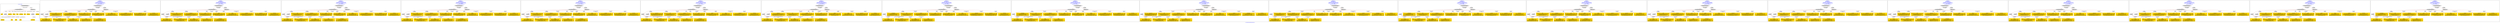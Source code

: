 digraph n0 {
fontcolor="blue"
remincross="true"
label="s15-s-detroit-institute-of-art.json"
subgraph cluster_0 {
label="1-correct model"
n2[style="filled",color="white",fillcolor="lightgray",label="CulturalHeritageObject1"];
n3[shape="plaintext",style="filled",fillcolor="gold",label="date"];
n4[style="filled",color="white",fillcolor="lightgray",label="Person1"];
n5[shape="plaintext",style="filled",fillcolor="gold",label="dimensions"];
n6[shape="plaintext",style="filled",fillcolor="gold",label="medium"];
n7[shape="plaintext",style="filled",fillcolor="gold",label="credit"];
n8[shape="plaintext",style="filled",fillcolor="gold",label="provenance"];
n9[shape="plaintext",style="filled",fillcolor="gold",label="title"];
n10[shape="plaintext",style="filled",fillcolor="gold",label="accession"];
n11[style="filled",color="white",fillcolor="lightgray",label="Concept1"];
n12[shape="plaintext",style="filled",fillcolor="gold",label="nationality"];
n13[shape="plaintext",style="filled",fillcolor="gold",label="birth"];
n14[shape="plaintext",style="filled",fillcolor="gold",label="death"];
n15[shape="plaintext",style="filled",fillcolor="gold",label="name"];
n16[style="filled",color="white",fillcolor="lightgray",label="EuropeanaAggregation1"];
n17[style="filled",color="white",fillcolor="lightgray",label="WebResource1"];
n18[shape="plaintext",style="filled",fillcolor="gold",label="imageURL"];
n19[shape="plaintext",style="filled",fillcolor="gold",label="classification"];
}
subgraph cluster_1 {
label="candidate 0\nlink coherence:1.0\nnode coherence:1.0\nconfidence:0.4842985589043773\nmapping score:0.6101508016860745\ncost:16.99978\n-precision:0.88-recall:0.88"
n21[style="filled",color="white",fillcolor="lightgray",label="CulturalHeritageObject1"];
n22[style="filled",color="white",fillcolor="lightgray",label="Person1"];
n23[style="filled",color="white",fillcolor="lightgray",label="Concept1"];
n24[style="filled",color="white",fillcolor="lightgray",label="EuropeanaAggregation1"];
n25[style="filled",color="white",fillcolor="lightgray",label="WebResource1"];
n26[shape="plaintext",style="filled",fillcolor="gold",label="birth\n[Person,dateOfBirth,0.469]\n[Person,dateOfDeath,0.261]\n[CulturalHeritageObject,created,0.221]\n[Person,biographicalInformation,0.05]"];
n27[shape="plaintext",style="filled",fillcolor="gold",label="title\n[CulturalHeritageObject,description,0.351]\n[CulturalHeritageObject,title,0.305]\n[Document,classLink,0.175]\n[Person,biographicalInformation,0.169]"];
n28[shape="plaintext",style="filled",fillcolor="gold",label="nationality\n[Person,countryAssociatedWithThePerson,0.72]\n[CulturalHeritageObject,provenance,0.115]\n[Concept,prefLabel,0.098]\n[CulturalHeritageObject,title,0.067]"];
n29[shape="plaintext",style="filled",fillcolor="gold",label="dimensions\n[CulturalHeritageObject,extent,0.613]\n[CulturalHeritageObject,accessionNumber,0.197]\n[CulturalHeritageObject,description,0.113]\n[CulturalHeritageObject,medium,0.077]"];
n30[shape="plaintext",style="filled",fillcolor="gold",label="credit\n[CulturalHeritageObject,provenance,0.622]\n[CulturalHeritageObject,description,0.162]\n[CulturalHeritageObject,title,0.133]\n[Person,biographicalInformation,0.084]"];
n31[shape="plaintext",style="filled",fillcolor="gold",label="medium\n[CulturalHeritageObject,medium,0.789]\n[CulturalHeritageObject,provenance,0.087]\n[CulturalHeritageObject,description,0.063]\n[Concept,prefLabel,0.061]"];
n32[shape="plaintext",style="filled",fillcolor="gold",label="date\n[Person,dateOfBirth,0.36]\n[Person,dateOfDeath,0.329]\n[CulturalHeritageObject,created,0.28]\n[CulturalHeritageObject,description,0.031]"];
n33[shape="plaintext",style="filled",fillcolor="gold",label="accession\n[CulturalHeritageObject,extent,0.639]\n[CulturalHeritageObject,accessionNumber,0.302]\n[CulturalHeritageObject,description,0.04]\n[Person,nameOfThePerson,0.02]"];
n34[shape="plaintext",style="filled",fillcolor="gold",label="death\n[Person,dateOfDeath,0.414]\n[Person,dateOfBirth,0.301]\n[CulturalHeritageObject,created,0.252]\n[Person,biographicalInformation,0.033]"];
n35[shape="plaintext",style="filled",fillcolor="gold",label="provenance\n[CulturalHeritageObject,provenance,0.339]\n[CulturalHeritageObject,description,0.264]\n[Person,biographicalInformation,0.209]\n[CulturalHeritageObject,title,0.189]"];
n36[shape="plaintext",style="filled",fillcolor="gold",label="classification\n[Person,biographicalInformation,0.397]\n[Concept,prefLabel,0.296]\n[CulturalHeritageObject,description,0.185]\n[CulturalHeritageObject,provenance,0.121]"];
n37[shape="plaintext",style="filled",fillcolor="gold",label="name\n[Person,nameOfThePerson,0.422]\n[Document,classLink,0.355]\n[CulturalHeritageObject,description,0.115]\n[WebResource,classLink,0.108]"];
n38[shape="plaintext",style="filled",fillcolor="gold",label="imageURL\n[WebResource,classLink,0.68]\n[Document,classLink,0.315]\n[CulturalHeritageObject,description,0.003]\n[Person,nameOfThePerson,0.002]"];
}
subgraph cluster_2 {
label="candidate 1\nlink coherence:1.0\nnode coherence:1.0\nconfidence:0.48078518644282525\nmapping score:0.6089796775322238\ncost:16.99978\n-precision:1.0-recall:1.0"
n40[style="filled",color="white",fillcolor="lightgray",label="CulturalHeritageObject1"];
n41[style="filled",color="white",fillcolor="lightgray",label="Person1"];
n42[style="filled",color="white",fillcolor="lightgray",label="Concept1"];
n43[style="filled",color="white",fillcolor="lightgray",label="EuropeanaAggregation1"];
n44[style="filled",color="white",fillcolor="lightgray",label="WebResource1"];
n45[shape="plaintext",style="filled",fillcolor="gold",label="birth\n[Person,dateOfBirth,0.469]\n[Person,dateOfDeath,0.261]\n[CulturalHeritageObject,created,0.221]\n[Person,biographicalInformation,0.05]"];
n46[shape="plaintext",style="filled",fillcolor="gold",label="title\n[CulturalHeritageObject,description,0.351]\n[CulturalHeritageObject,title,0.305]\n[Document,classLink,0.175]\n[Person,biographicalInformation,0.169]"];
n47[shape="plaintext",style="filled",fillcolor="gold",label="nationality\n[Person,countryAssociatedWithThePerson,0.72]\n[CulturalHeritageObject,provenance,0.115]\n[Concept,prefLabel,0.098]\n[CulturalHeritageObject,title,0.067]"];
n48[shape="plaintext",style="filled",fillcolor="gold",label="dimensions\n[CulturalHeritageObject,extent,0.613]\n[CulturalHeritageObject,accessionNumber,0.197]\n[CulturalHeritageObject,description,0.113]\n[CulturalHeritageObject,medium,0.077]"];
n49[shape="plaintext",style="filled",fillcolor="gold",label="credit\n[CulturalHeritageObject,provenance,0.622]\n[CulturalHeritageObject,description,0.162]\n[CulturalHeritageObject,title,0.133]\n[Person,biographicalInformation,0.084]"];
n50[shape="plaintext",style="filled",fillcolor="gold",label="medium\n[CulturalHeritageObject,medium,0.789]\n[CulturalHeritageObject,provenance,0.087]\n[CulturalHeritageObject,description,0.063]\n[Concept,prefLabel,0.061]"];
n51[shape="plaintext",style="filled",fillcolor="gold",label="date\n[Person,dateOfBirth,0.36]\n[Person,dateOfDeath,0.329]\n[CulturalHeritageObject,created,0.28]\n[CulturalHeritageObject,description,0.031]"];
n52[shape="plaintext",style="filled",fillcolor="gold",label="accession\n[CulturalHeritageObject,extent,0.639]\n[CulturalHeritageObject,accessionNumber,0.302]\n[CulturalHeritageObject,description,0.04]\n[Person,nameOfThePerson,0.02]"];
n53[shape="plaintext",style="filled",fillcolor="gold",label="death\n[Person,dateOfDeath,0.414]\n[Person,dateOfBirth,0.301]\n[CulturalHeritageObject,created,0.252]\n[Person,biographicalInformation,0.033]"];
n54[shape="plaintext",style="filled",fillcolor="gold",label="provenance\n[CulturalHeritageObject,provenance,0.339]\n[CulturalHeritageObject,description,0.264]\n[Person,biographicalInformation,0.209]\n[CulturalHeritageObject,title,0.189]"];
n55[shape="plaintext",style="filled",fillcolor="gold",label="classification\n[Person,biographicalInformation,0.397]\n[Concept,prefLabel,0.296]\n[CulturalHeritageObject,description,0.185]\n[CulturalHeritageObject,provenance,0.121]"];
n56[shape="plaintext",style="filled",fillcolor="gold",label="name\n[Person,nameOfThePerson,0.422]\n[Document,classLink,0.355]\n[CulturalHeritageObject,description,0.115]\n[WebResource,classLink,0.108]"];
n57[shape="plaintext",style="filled",fillcolor="gold",label="imageURL\n[WebResource,classLink,0.68]\n[Document,classLink,0.315]\n[CulturalHeritageObject,description,0.003]\n[Person,nameOfThePerson,0.002]"];
}
subgraph cluster_3 {
label="candidate 10\nlink coherence:1.0\nnode coherence:1.0\nconfidence:0.47211602007998266\nmapping score:0.6060899554112763\ncost:16.99978\n-precision:0.88-recall:0.88"
n59[style="filled",color="white",fillcolor="lightgray",label="CulturalHeritageObject1"];
n60[style="filled",color="white",fillcolor="lightgray",label="Person1"];
n61[style="filled",color="white",fillcolor="lightgray",label="Concept1"];
n62[style="filled",color="white",fillcolor="lightgray",label="EuropeanaAggregation1"];
n63[style="filled",color="white",fillcolor="lightgray",label="WebResource1"];
n64[shape="plaintext",style="filled",fillcolor="gold",label="birth\n[Person,dateOfBirth,0.469]\n[Person,dateOfDeath,0.261]\n[CulturalHeritageObject,created,0.221]\n[Person,biographicalInformation,0.05]"];
n65[shape="plaintext",style="filled",fillcolor="gold",label="title\n[CulturalHeritageObject,description,0.351]\n[CulturalHeritageObject,title,0.305]\n[Document,classLink,0.175]\n[Person,biographicalInformation,0.169]"];
n66[shape="plaintext",style="filled",fillcolor="gold",label="nationality\n[Person,countryAssociatedWithThePerson,0.72]\n[CulturalHeritageObject,provenance,0.115]\n[Concept,prefLabel,0.098]\n[CulturalHeritageObject,title,0.067]"];
n67[shape="plaintext",style="filled",fillcolor="gold",label="dimensions\n[CulturalHeritageObject,extent,0.613]\n[CulturalHeritageObject,accessionNumber,0.197]\n[CulturalHeritageObject,description,0.113]\n[CulturalHeritageObject,medium,0.077]"];
n68[shape="plaintext",style="filled",fillcolor="gold",label="credit\n[CulturalHeritageObject,provenance,0.622]\n[CulturalHeritageObject,description,0.162]\n[CulturalHeritageObject,title,0.133]\n[Person,biographicalInformation,0.084]"];
n69[shape="plaintext",style="filled",fillcolor="gold",label="medium\n[CulturalHeritageObject,medium,0.789]\n[CulturalHeritageObject,provenance,0.087]\n[CulturalHeritageObject,description,0.063]\n[Concept,prefLabel,0.061]"];
n70[shape="plaintext",style="filled",fillcolor="gold",label="death\n[Person,dateOfDeath,0.414]\n[Person,dateOfBirth,0.301]\n[CulturalHeritageObject,created,0.252]\n[Person,biographicalInformation,0.033]"];
n71[shape="plaintext",style="filled",fillcolor="gold",label="accession\n[CulturalHeritageObject,extent,0.639]\n[CulturalHeritageObject,accessionNumber,0.302]\n[CulturalHeritageObject,description,0.04]\n[Person,nameOfThePerson,0.02]"];
n72[shape="plaintext",style="filled",fillcolor="gold",label="date\n[Person,dateOfBirth,0.36]\n[Person,dateOfDeath,0.329]\n[CulturalHeritageObject,created,0.28]\n[CulturalHeritageObject,description,0.031]"];
n73[shape="plaintext",style="filled",fillcolor="gold",label="provenance\n[CulturalHeritageObject,provenance,0.339]\n[CulturalHeritageObject,description,0.264]\n[Person,biographicalInformation,0.209]\n[CulturalHeritageObject,title,0.189]"];
n74[shape="plaintext",style="filled",fillcolor="gold",label="classification\n[Person,biographicalInformation,0.397]\n[Concept,prefLabel,0.296]\n[CulturalHeritageObject,description,0.185]\n[CulturalHeritageObject,provenance,0.121]"];
n75[shape="plaintext",style="filled",fillcolor="gold",label="name\n[Person,nameOfThePerson,0.422]\n[Document,classLink,0.355]\n[CulturalHeritageObject,description,0.115]\n[WebResource,classLink,0.108]"];
n76[shape="plaintext",style="filled",fillcolor="gold",label="imageURL\n[WebResource,classLink,0.68]\n[Document,classLink,0.315]\n[CulturalHeritageObject,description,0.003]\n[Person,nameOfThePerson,0.002]"];
}
subgraph cluster_4 {
label="candidate 11\nlink coherence:1.0\nnode coherence:1.0\nconfidence:0.47211602007998266\nmapping score:0.6060899554112763\ncost:16.99983\n-precision:0.88-recall:0.88"
n78[style="filled",color="white",fillcolor="lightgray",label="CulturalHeritageObject1"];
n79[style="filled",color="white",fillcolor="lightgray",label="Person1"];
n80[style="filled",color="white",fillcolor="lightgray",label="Concept1"];
n81[style="filled",color="white",fillcolor="lightgray",label="EuropeanaAggregation1"];
n82[style="filled",color="white",fillcolor="lightgray",label="WebResource2"];
n83[shape="plaintext",style="filled",fillcolor="gold",label="birth\n[Person,dateOfBirth,0.469]\n[Person,dateOfDeath,0.261]\n[CulturalHeritageObject,created,0.221]\n[Person,biographicalInformation,0.05]"];
n84[shape="plaintext",style="filled",fillcolor="gold",label="title\n[CulturalHeritageObject,description,0.351]\n[CulturalHeritageObject,title,0.305]\n[Document,classLink,0.175]\n[Person,biographicalInformation,0.169]"];
n85[shape="plaintext",style="filled",fillcolor="gold",label="nationality\n[Person,countryAssociatedWithThePerson,0.72]\n[CulturalHeritageObject,provenance,0.115]\n[Concept,prefLabel,0.098]\n[CulturalHeritageObject,title,0.067]"];
n86[shape="plaintext",style="filled",fillcolor="gold",label="dimensions\n[CulturalHeritageObject,extent,0.613]\n[CulturalHeritageObject,accessionNumber,0.197]\n[CulturalHeritageObject,description,0.113]\n[CulturalHeritageObject,medium,0.077]"];
n87[shape="plaintext",style="filled",fillcolor="gold",label="credit\n[CulturalHeritageObject,provenance,0.622]\n[CulturalHeritageObject,description,0.162]\n[CulturalHeritageObject,title,0.133]\n[Person,biographicalInformation,0.084]"];
n88[shape="plaintext",style="filled",fillcolor="gold",label="imageURL\n[WebResource,classLink,0.68]\n[Document,classLink,0.315]\n[CulturalHeritageObject,description,0.003]\n[Person,nameOfThePerson,0.002]"];
n89[shape="plaintext",style="filled",fillcolor="gold",label="medium\n[CulturalHeritageObject,medium,0.789]\n[CulturalHeritageObject,provenance,0.087]\n[CulturalHeritageObject,description,0.063]\n[Concept,prefLabel,0.061]"];
n90[shape="plaintext",style="filled",fillcolor="gold",label="death\n[Person,dateOfDeath,0.414]\n[Person,dateOfBirth,0.301]\n[CulturalHeritageObject,created,0.252]\n[Person,biographicalInformation,0.033]"];
n91[shape="plaintext",style="filled",fillcolor="gold",label="accession\n[CulturalHeritageObject,extent,0.639]\n[CulturalHeritageObject,accessionNumber,0.302]\n[CulturalHeritageObject,description,0.04]\n[Person,nameOfThePerson,0.02]"];
n92[shape="plaintext",style="filled",fillcolor="gold",label="date\n[Person,dateOfBirth,0.36]\n[Person,dateOfDeath,0.329]\n[CulturalHeritageObject,created,0.28]\n[CulturalHeritageObject,description,0.031]"];
n93[shape="plaintext",style="filled",fillcolor="gold",label="provenance\n[CulturalHeritageObject,provenance,0.339]\n[CulturalHeritageObject,description,0.264]\n[Person,biographicalInformation,0.209]\n[CulturalHeritageObject,title,0.189]"];
n94[shape="plaintext",style="filled",fillcolor="gold",label="classification\n[Person,biographicalInformation,0.397]\n[Concept,prefLabel,0.296]\n[CulturalHeritageObject,description,0.185]\n[CulturalHeritageObject,provenance,0.121]"];
n95[shape="plaintext",style="filled",fillcolor="gold",label="name\n[Person,nameOfThePerson,0.422]\n[Document,classLink,0.355]\n[CulturalHeritageObject,description,0.115]\n[WebResource,classLink,0.108]"];
}
subgraph cluster_5 {
label="candidate 12\nlink coherence:1.0\nnode coherence:1.0\nconfidence:0.4712857060776072\nmapping score:0.6058131840771511\ncost:16.99978\n-precision:0.76-recall:0.76"
n97[style="filled",color="white",fillcolor="lightgray",label="CulturalHeritageObject1"];
n98[style="filled",color="white",fillcolor="lightgray",label="Person1"];
n99[style="filled",color="white",fillcolor="lightgray",label="Concept1"];
n100[style="filled",color="white",fillcolor="lightgray",label="EuropeanaAggregation1"];
n101[style="filled",color="white",fillcolor="lightgray",label="WebResource1"];
n102[shape="plaintext",style="filled",fillcolor="gold",label="date\n[Person,dateOfBirth,0.36]\n[Person,dateOfDeath,0.329]\n[CulturalHeritageObject,created,0.28]\n[CulturalHeritageObject,description,0.031]"];
n103[shape="plaintext",style="filled",fillcolor="gold",label="title\n[CulturalHeritageObject,description,0.351]\n[CulturalHeritageObject,title,0.305]\n[Document,classLink,0.175]\n[Person,biographicalInformation,0.169]"];
n104[shape="plaintext",style="filled",fillcolor="gold",label="nationality\n[Person,countryAssociatedWithThePerson,0.72]\n[CulturalHeritageObject,provenance,0.115]\n[Concept,prefLabel,0.098]\n[CulturalHeritageObject,title,0.067]"];
n105[shape="plaintext",style="filled",fillcolor="gold",label="dimensions\n[CulturalHeritageObject,extent,0.613]\n[CulturalHeritageObject,accessionNumber,0.197]\n[CulturalHeritageObject,description,0.113]\n[CulturalHeritageObject,medium,0.077]"];
n106[shape="plaintext",style="filled",fillcolor="gold",label="credit\n[CulturalHeritageObject,provenance,0.622]\n[CulturalHeritageObject,description,0.162]\n[CulturalHeritageObject,title,0.133]\n[Person,biographicalInformation,0.084]"];
n107[shape="plaintext",style="filled",fillcolor="gold",label="medium\n[CulturalHeritageObject,medium,0.789]\n[CulturalHeritageObject,provenance,0.087]\n[CulturalHeritageObject,description,0.063]\n[Concept,prefLabel,0.061]"];
n108[shape="plaintext",style="filled",fillcolor="gold",label="birth\n[Person,dateOfBirth,0.469]\n[Person,dateOfDeath,0.261]\n[CulturalHeritageObject,created,0.221]\n[Person,biographicalInformation,0.05]"];
n109[shape="plaintext",style="filled",fillcolor="gold",label="accession\n[CulturalHeritageObject,extent,0.639]\n[CulturalHeritageObject,accessionNumber,0.302]\n[CulturalHeritageObject,description,0.04]\n[Person,nameOfThePerson,0.02]"];
n110[shape="plaintext",style="filled",fillcolor="gold",label="death\n[Person,dateOfDeath,0.414]\n[Person,dateOfBirth,0.301]\n[CulturalHeritageObject,created,0.252]\n[Person,biographicalInformation,0.033]"];
n111[shape="plaintext",style="filled",fillcolor="gold",label="provenance\n[CulturalHeritageObject,provenance,0.339]\n[CulturalHeritageObject,description,0.264]\n[Person,biographicalInformation,0.209]\n[CulturalHeritageObject,title,0.189]"];
n112[shape="plaintext",style="filled",fillcolor="gold",label="classification\n[Person,biographicalInformation,0.397]\n[Concept,prefLabel,0.296]\n[CulturalHeritageObject,description,0.185]\n[CulturalHeritageObject,provenance,0.121]"];
n113[shape="plaintext",style="filled",fillcolor="gold",label="name\n[Person,nameOfThePerson,0.422]\n[Document,classLink,0.355]\n[CulturalHeritageObject,description,0.115]\n[WebResource,classLink,0.108]"];
n114[shape="plaintext",style="filled",fillcolor="gold",label="imageURL\n[WebResource,classLink,0.68]\n[Document,classLink,0.315]\n[CulturalHeritageObject,description,0.003]\n[Person,nameOfThePerson,0.002]"];
}
subgraph cluster_6 {
label="candidate 13\nlink coherence:1.0\nnode coherence:1.0\nconfidence:0.46894740739709306\nmapping score:0.6050337511836464\ncost:16.99978\n-precision:0.76-recall:0.76"
n116[style="filled",color="white",fillcolor="lightgray",label="CulturalHeritageObject1"];
n117[style="filled",color="white",fillcolor="lightgray",label="Person1"];
n118[style="filled",color="white",fillcolor="lightgray",label="Concept1"];
n119[style="filled",color="white",fillcolor="lightgray",label="EuropeanaAggregation1"];
n120[style="filled",color="white",fillcolor="lightgray",label="WebResource1"];
n121[shape="plaintext",style="filled",fillcolor="gold",label="birth\n[Person,dateOfBirth,0.469]\n[Person,dateOfDeath,0.261]\n[CulturalHeritageObject,created,0.221]\n[Person,biographicalInformation,0.05]"];
n122[shape="plaintext",style="filled",fillcolor="gold",label="provenance\n[CulturalHeritageObject,provenance,0.339]\n[CulturalHeritageObject,description,0.264]\n[Person,biographicalInformation,0.209]\n[CulturalHeritageObject,title,0.189]"];
n123[shape="plaintext",style="filled",fillcolor="gold",label="title\n[CulturalHeritageObject,description,0.351]\n[CulturalHeritageObject,title,0.305]\n[Document,classLink,0.175]\n[Person,biographicalInformation,0.169]"];
n124[shape="plaintext",style="filled",fillcolor="gold",label="nationality\n[Person,countryAssociatedWithThePerson,0.72]\n[CulturalHeritageObject,provenance,0.115]\n[Concept,prefLabel,0.098]\n[CulturalHeritageObject,title,0.067]"];
n125[shape="plaintext",style="filled",fillcolor="gold",label="accession\n[CulturalHeritageObject,extent,0.639]\n[CulturalHeritageObject,accessionNumber,0.302]\n[CulturalHeritageObject,description,0.04]\n[Person,nameOfThePerson,0.02]"];
n126[shape="plaintext",style="filled",fillcolor="gold",label="credit\n[CulturalHeritageObject,provenance,0.622]\n[CulturalHeritageObject,description,0.162]\n[CulturalHeritageObject,title,0.133]\n[Person,biographicalInformation,0.084]"];
n127[shape="plaintext",style="filled",fillcolor="gold",label="medium\n[CulturalHeritageObject,medium,0.789]\n[CulturalHeritageObject,provenance,0.087]\n[CulturalHeritageObject,description,0.063]\n[Concept,prefLabel,0.061]"];
n128[shape="plaintext",style="filled",fillcolor="gold",label="date\n[Person,dateOfBirth,0.36]\n[Person,dateOfDeath,0.329]\n[CulturalHeritageObject,created,0.28]\n[CulturalHeritageObject,description,0.031]"];
n129[shape="plaintext",style="filled",fillcolor="gold",label="dimensions\n[CulturalHeritageObject,extent,0.613]\n[CulturalHeritageObject,accessionNumber,0.197]\n[CulturalHeritageObject,description,0.113]\n[CulturalHeritageObject,medium,0.077]"];
n130[shape="plaintext",style="filled",fillcolor="gold",label="death\n[Person,dateOfDeath,0.414]\n[Person,dateOfBirth,0.301]\n[CulturalHeritageObject,created,0.252]\n[Person,biographicalInformation,0.033]"];
n131[shape="plaintext",style="filled",fillcolor="gold",label="classification\n[Person,biographicalInformation,0.397]\n[Concept,prefLabel,0.296]\n[CulturalHeritageObject,description,0.185]\n[CulturalHeritageObject,provenance,0.121]"];
n132[shape="plaintext",style="filled",fillcolor="gold",label="name\n[Person,nameOfThePerson,0.422]\n[Document,classLink,0.355]\n[CulturalHeritageObject,description,0.115]\n[WebResource,classLink,0.108]"];
n133[shape="plaintext",style="filled",fillcolor="gold",label="imageURL\n[WebResource,classLink,0.68]\n[Document,classLink,0.315]\n[CulturalHeritageObject,description,0.003]\n[Person,nameOfThePerson,0.002]"];
}
subgraph cluster_7 {
label="candidate 14\nlink coherence:1.0\nnode coherence:1.0\nconfidence:0.46821524149687127\nmapping score:0.6047896958835725\ncost:16.99978\n-precision:0.82-recall:0.82"
n135[style="filled",color="white",fillcolor="lightgray",label="CulturalHeritageObject1"];
n136[style="filled",color="white",fillcolor="lightgray",label="Person1"];
n137[style="filled",color="white",fillcolor="lightgray",label="Concept1"];
n138[style="filled",color="white",fillcolor="lightgray",label="EuropeanaAggregation1"];
n139[style="filled",color="white",fillcolor="lightgray",label="WebResource1"];
n140[shape="plaintext",style="filled",fillcolor="gold",label="birth\n[Person,dateOfBirth,0.469]\n[Person,dateOfDeath,0.261]\n[CulturalHeritageObject,created,0.221]\n[Person,biographicalInformation,0.05]"];
n141[shape="plaintext",style="filled",fillcolor="gold",label="dimensions\n[CulturalHeritageObject,extent,0.613]\n[CulturalHeritageObject,accessionNumber,0.197]\n[CulturalHeritageObject,description,0.113]\n[CulturalHeritageObject,medium,0.077]"];
n142[shape="plaintext",style="filled",fillcolor="gold",label="title\n[CulturalHeritageObject,description,0.351]\n[CulturalHeritageObject,title,0.305]\n[Document,classLink,0.175]\n[Person,biographicalInformation,0.169]"];
n143[shape="plaintext",style="filled",fillcolor="gold",label="nationality\n[Person,countryAssociatedWithThePerson,0.72]\n[CulturalHeritageObject,provenance,0.115]\n[Concept,prefLabel,0.098]\n[CulturalHeritageObject,title,0.067]"];
n144[shape="plaintext",style="filled",fillcolor="gold",label="accession\n[CulturalHeritageObject,extent,0.639]\n[CulturalHeritageObject,accessionNumber,0.302]\n[CulturalHeritageObject,description,0.04]\n[Person,nameOfThePerson,0.02]"];
n145[shape="plaintext",style="filled",fillcolor="gold",label="credit\n[CulturalHeritageObject,provenance,0.622]\n[CulturalHeritageObject,description,0.162]\n[CulturalHeritageObject,title,0.133]\n[Person,biographicalInformation,0.084]"];
n146[shape="plaintext",style="filled",fillcolor="gold",label="medium\n[CulturalHeritageObject,medium,0.789]\n[CulturalHeritageObject,provenance,0.087]\n[CulturalHeritageObject,description,0.063]\n[Concept,prefLabel,0.061]"];
n147[shape="plaintext",style="filled",fillcolor="gold",label="date\n[Person,dateOfBirth,0.36]\n[Person,dateOfDeath,0.329]\n[CulturalHeritageObject,created,0.28]\n[CulturalHeritageObject,description,0.031]"];
n148[shape="plaintext",style="filled",fillcolor="gold",label="death\n[Person,dateOfDeath,0.414]\n[Person,dateOfBirth,0.301]\n[CulturalHeritageObject,created,0.252]\n[Person,biographicalInformation,0.033]"];
n149[shape="plaintext",style="filled",fillcolor="gold",label="provenance\n[CulturalHeritageObject,provenance,0.339]\n[CulturalHeritageObject,description,0.264]\n[Person,biographicalInformation,0.209]\n[CulturalHeritageObject,title,0.189]"];
n150[shape="plaintext",style="filled",fillcolor="gold",label="classification\n[Person,biographicalInformation,0.397]\n[Concept,prefLabel,0.296]\n[CulturalHeritageObject,description,0.185]\n[CulturalHeritageObject,provenance,0.121]"];
n151[shape="plaintext",style="filled",fillcolor="gold",label="name\n[Person,nameOfThePerson,0.422]\n[Document,classLink,0.355]\n[CulturalHeritageObject,description,0.115]\n[WebResource,classLink,0.108]"];
n152[shape="plaintext",style="filled",fillcolor="gold",label="imageURL\n[WebResource,classLink,0.68]\n[Document,classLink,0.315]\n[CulturalHeritageObject,description,0.003]\n[Person,nameOfThePerson,0.002]"];
}
subgraph cluster_8 {
label="candidate 15\nlink coherence:1.0\nnode coherence:1.0\nconfidence:0.46620510208148863\nmapping score:0.6169401622322911\ncost:15.9998\n-precision:0.81-recall:0.76"
n154[style="filled",color="white",fillcolor="lightgray",label="CulturalHeritageObject1"];
n155[style="filled",color="white",fillcolor="lightgray",label="Person1"];
n156[style="filled",color="white",fillcolor="lightgray",label="EuropeanaAggregation1"];
n157[style="filled",color="white",fillcolor="lightgray",label="WebResource1"];
n158[shape="plaintext",style="filled",fillcolor="gold",label="classification\n[Person,biographicalInformation,0.397]\n[Concept,prefLabel,0.296]\n[CulturalHeritageObject,description,0.185]\n[CulturalHeritageObject,provenance,0.121]"];
n159[shape="plaintext",style="filled",fillcolor="gold",label="birth\n[Person,dateOfBirth,0.469]\n[Person,dateOfDeath,0.261]\n[CulturalHeritageObject,created,0.221]\n[Person,biographicalInformation,0.05]"];
n160[shape="plaintext",style="filled",fillcolor="gold",label="title\n[CulturalHeritageObject,description,0.351]\n[CulturalHeritageObject,title,0.305]\n[Document,classLink,0.175]\n[Person,biographicalInformation,0.169]"];
n161[shape="plaintext",style="filled",fillcolor="gold",label="nationality\n[Person,countryAssociatedWithThePerson,0.72]\n[CulturalHeritageObject,provenance,0.115]\n[Concept,prefLabel,0.098]\n[CulturalHeritageObject,title,0.067]"];
n162[shape="plaintext",style="filled",fillcolor="gold",label="accession\n[CulturalHeritageObject,extent,0.639]\n[CulturalHeritageObject,accessionNumber,0.302]\n[CulturalHeritageObject,description,0.04]\n[Person,nameOfThePerson,0.02]"];
n163[shape="plaintext",style="filled",fillcolor="gold",label="credit\n[CulturalHeritageObject,provenance,0.622]\n[CulturalHeritageObject,description,0.162]\n[CulturalHeritageObject,title,0.133]\n[Person,biographicalInformation,0.084]"];
n164[shape="plaintext",style="filled",fillcolor="gold",label="medium\n[CulturalHeritageObject,medium,0.789]\n[CulturalHeritageObject,provenance,0.087]\n[CulturalHeritageObject,description,0.063]\n[Concept,prefLabel,0.061]"];
n165[shape="plaintext",style="filled",fillcolor="gold",label="date\n[Person,dateOfBirth,0.36]\n[Person,dateOfDeath,0.329]\n[CulturalHeritageObject,created,0.28]\n[CulturalHeritageObject,description,0.031]"];
n166[shape="plaintext",style="filled",fillcolor="gold",label="dimensions\n[CulturalHeritageObject,extent,0.613]\n[CulturalHeritageObject,accessionNumber,0.197]\n[CulturalHeritageObject,description,0.113]\n[CulturalHeritageObject,medium,0.077]"];
n167[shape="plaintext",style="filled",fillcolor="gold",label="death\n[Person,dateOfDeath,0.414]\n[Person,dateOfBirth,0.301]\n[CulturalHeritageObject,created,0.252]\n[Person,biographicalInformation,0.033]"];
n168[shape="plaintext",style="filled",fillcolor="gold",label="provenance\n[CulturalHeritageObject,provenance,0.339]\n[CulturalHeritageObject,description,0.264]\n[Person,biographicalInformation,0.209]\n[CulturalHeritageObject,title,0.189]"];
n169[shape="plaintext",style="filled",fillcolor="gold",label="name\n[Person,nameOfThePerson,0.422]\n[Document,classLink,0.355]\n[CulturalHeritageObject,description,0.115]\n[WebResource,classLink,0.108]"];
n170[shape="plaintext",style="filled",fillcolor="gold",label="imageURL\n[WebResource,classLink,0.68]\n[Document,classLink,0.315]\n[CulturalHeritageObject,description,0.003]\n[Person,nameOfThePerson,0.002]"];
}
subgraph cluster_9 {
label="candidate 16\nlink coherence:1.0\nnode coherence:1.0\nconfidence:0.4636035769740245\nmapping score:0.6160729871964697\ncost:15.9998\n-precision:0.81-recall:0.76"
n172[style="filled",color="white",fillcolor="lightgray",label="CulturalHeritageObject1"];
n173[style="filled",color="white",fillcolor="lightgray",label="Person1"];
n174[style="filled",color="white",fillcolor="lightgray",label="EuropeanaAggregation1"];
n175[style="filled",color="white",fillcolor="lightgray",label="WebResource1"];
n176[shape="plaintext",style="filled",fillcolor="gold",label="classification\n[Person,biographicalInformation,0.397]\n[Concept,prefLabel,0.296]\n[CulturalHeritageObject,description,0.185]\n[CulturalHeritageObject,provenance,0.121]"];
n177[shape="plaintext",style="filled",fillcolor="gold",label="birth\n[Person,dateOfBirth,0.469]\n[Person,dateOfDeath,0.261]\n[CulturalHeritageObject,created,0.221]\n[Person,biographicalInformation,0.05]"];
n178[shape="plaintext",style="filled",fillcolor="gold",label="title\n[CulturalHeritageObject,description,0.351]\n[CulturalHeritageObject,title,0.305]\n[Document,classLink,0.175]\n[Person,biographicalInformation,0.169]"];
n179[shape="plaintext",style="filled",fillcolor="gold",label="nationality\n[Person,countryAssociatedWithThePerson,0.72]\n[CulturalHeritageObject,provenance,0.115]\n[Concept,prefLabel,0.098]\n[CulturalHeritageObject,title,0.067]"];
n180[shape="plaintext",style="filled",fillcolor="gold",label="dimensions\n[CulturalHeritageObject,extent,0.613]\n[CulturalHeritageObject,accessionNumber,0.197]\n[CulturalHeritageObject,description,0.113]\n[CulturalHeritageObject,medium,0.077]"];
n181[shape="plaintext",style="filled",fillcolor="gold",label="credit\n[CulturalHeritageObject,provenance,0.622]\n[CulturalHeritageObject,description,0.162]\n[CulturalHeritageObject,title,0.133]\n[Person,biographicalInformation,0.084]"];
n182[shape="plaintext",style="filled",fillcolor="gold",label="medium\n[CulturalHeritageObject,medium,0.789]\n[CulturalHeritageObject,provenance,0.087]\n[CulturalHeritageObject,description,0.063]\n[Concept,prefLabel,0.061]"];
n183[shape="plaintext",style="filled",fillcolor="gold",label="death\n[Person,dateOfDeath,0.414]\n[Person,dateOfBirth,0.301]\n[CulturalHeritageObject,created,0.252]\n[Person,biographicalInformation,0.033]"];
n184[shape="plaintext",style="filled",fillcolor="gold",label="accession\n[CulturalHeritageObject,extent,0.639]\n[CulturalHeritageObject,accessionNumber,0.302]\n[CulturalHeritageObject,description,0.04]\n[Person,nameOfThePerson,0.02]"];
n185[shape="plaintext",style="filled",fillcolor="gold",label="date\n[Person,dateOfBirth,0.36]\n[Person,dateOfDeath,0.329]\n[CulturalHeritageObject,created,0.28]\n[CulturalHeritageObject,description,0.031]"];
n186[shape="plaintext",style="filled",fillcolor="gold",label="provenance\n[CulturalHeritageObject,provenance,0.339]\n[CulturalHeritageObject,description,0.264]\n[Person,biographicalInformation,0.209]\n[CulturalHeritageObject,title,0.189]"];
n187[shape="plaintext",style="filled",fillcolor="gold",label="name\n[Person,nameOfThePerson,0.422]\n[Document,classLink,0.355]\n[CulturalHeritageObject,description,0.115]\n[WebResource,classLink,0.108]"];
n188[shape="plaintext",style="filled",fillcolor="gold",label="imageURL\n[WebResource,classLink,0.68]\n[Document,classLink,0.315]\n[CulturalHeritageObject,description,0.003]\n[Person,nameOfThePerson,0.002]"];
}
subgraph cluster_10 {
label="candidate 17\nlink coherence:1.0\nnode coherence:1.0\nconfidence:0.46156198737394166\nmapping score:0.6153924573297754\ncost:15.9998\n-precision:0.88-recall:0.82"
n190[style="filled",color="white",fillcolor="lightgray",label="CulturalHeritageObject1"];
n191[style="filled",color="white",fillcolor="lightgray",label="Person1"];
n192[style="filled",color="white",fillcolor="lightgray",label="EuropeanaAggregation1"];
n193[style="filled",color="white",fillcolor="lightgray",label="WebResource1"];
n194[shape="plaintext",style="filled",fillcolor="gold",label="birth\n[Person,dateOfBirth,0.469]\n[Person,dateOfDeath,0.261]\n[CulturalHeritageObject,created,0.221]\n[Person,biographicalInformation,0.05]"];
n195[shape="plaintext",style="filled",fillcolor="gold",label="provenance\n[CulturalHeritageObject,provenance,0.339]\n[CulturalHeritageObject,description,0.264]\n[Person,biographicalInformation,0.209]\n[CulturalHeritageObject,title,0.189]"];
n196[shape="plaintext",style="filled",fillcolor="gold",label="title\n[CulturalHeritageObject,description,0.351]\n[CulturalHeritageObject,title,0.305]\n[Document,classLink,0.175]\n[Person,biographicalInformation,0.169]"];
n197[shape="plaintext",style="filled",fillcolor="gold",label="nationality\n[Person,countryAssociatedWithThePerson,0.72]\n[CulturalHeritageObject,provenance,0.115]\n[Concept,prefLabel,0.098]\n[CulturalHeritageObject,title,0.067]"];
n198[shape="plaintext",style="filled",fillcolor="gold",label="dimensions\n[CulturalHeritageObject,extent,0.613]\n[CulturalHeritageObject,accessionNumber,0.197]\n[CulturalHeritageObject,description,0.113]\n[CulturalHeritageObject,medium,0.077]"];
n199[shape="plaintext",style="filled",fillcolor="gold",label="credit\n[CulturalHeritageObject,provenance,0.622]\n[CulturalHeritageObject,description,0.162]\n[CulturalHeritageObject,title,0.133]\n[Person,biographicalInformation,0.084]"];
n200[shape="plaintext",style="filled",fillcolor="gold",label="medium\n[CulturalHeritageObject,medium,0.789]\n[CulturalHeritageObject,provenance,0.087]\n[CulturalHeritageObject,description,0.063]\n[Concept,prefLabel,0.061]"];
n201[shape="plaintext",style="filled",fillcolor="gold",label="date\n[Person,dateOfBirth,0.36]\n[Person,dateOfDeath,0.329]\n[CulturalHeritageObject,created,0.28]\n[CulturalHeritageObject,description,0.031]"];
n202[shape="plaintext",style="filled",fillcolor="gold",label="accession\n[CulturalHeritageObject,extent,0.639]\n[CulturalHeritageObject,accessionNumber,0.302]\n[CulturalHeritageObject,description,0.04]\n[Person,nameOfThePerson,0.02]"];
n203[shape="plaintext",style="filled",fillcolor="gold",label="death\n[Person,dateOfDeath,0.414]\n[Person,dateOfBirth,0.301]\n[CulturalHeritageObject,created,0.252]\n[Person,biographicalInformation,0.033]"];
n204[shape="plaintext",style="filled",fillcolor="gold",label="classification\n[Person,biographicalInformation,0.397]\n[Concept,prefLabel,0.296]\n[CulturalHeritageObject,description,0.185]\n[CulturalHeritageObject,provenance,0.121]"];
n205[shape="plaintext",style="filled",fillcolor="gold",label="name\n[Person,nameOfThePerson,0.422]\n[Document,classLink,0.355]\n[CulturalHeritageObject,description,0.115]\n[WebResource,classLink,0.108]"];
n206[shape="plaintext",style="filled",fillcolor="gold",label="imageURL\n[WebResource,classLink,0.68]\n[Document,classLink,0.315]\n[CulturalHeritageObject,description,0.003]\n[Person,nameOfThePerson,0.002]"];
}
subgraph cluster_11 {
label="candidate 18\nlink coherence:1.0\nnode coherence:1.0\nconfidence:0.45932523338461306\nmapping score:0.614646872666666\ncost:15.9998\n-precision:0.81-recall:0.76"
n208[style="filled",color="white",fillcolor="lightgray",label="CulturalHeritageObject1"];
n209[style="filled",color="white",fillcolor="lightgray",label="Person1"];
n210[style="filled",color="white",fillcolor="lightgray",label="EuropeanaAggregation1"];
n211[style="filled",color="white",fillcolor="lightgray",label="WebResource1"];
n212[shape="plaintext",style="filled",fillcolor="gold",label="birth\n[Person,dateOfBirth,0.469]\n[Person,dateOfDeath,0.261]\n[CulturalHeritageObject,created,0.221]\n[Person,biographicalInformation,0.05]"];
n213[shape="plaintext",style="filled",fillcolor="gold",label="title\n[CulturalHeritageObject,description,0.351]\n[CulturalHeritageObject,title,0.305]\n[Document,classLink,0.175]\n[Person,biographicalInformation,0.169]"];
n214[shape="plaintext",style="filled",fillcolor="gold",label="provenance\n[CulturalHeritageObject,provenance,0.339]\n[CulturalHeritageObject,description,0.264]\n[Person,biographicalInformation,0.209]\n[CulturalHeritageObject,title,0.189]"];
n215[shape="plaintext",style="filled",fillcolor="gold",label="nationality\n[Person,countryAssociatedWithThePerson,0.72]\n[CulturalHeritageObject,provenance,0.115]\n[Concept,prefLabel,0.098]\n[CulturalHeritageObject,title,0.067]"];
n216[shape="plaintext",style="filled",fillcolor="gold",label="dimensions\n[CulturalHeritageObject,extent,0.613]\n[CulturalHeritageObject,accessionNumber,0.197]\n[CulturalHeritageObject,description,0.113]\n[CulturalHeritageObject,medium,0.077]"];
n217[shape="plaintext",style="filled",fillcolor="gold",label="credit\n[CulturalHeritageObject,provenance,0.622]\n[CulturalHeritageObject,description,0.162]\n[CulturalHeritageObject,title,0.133]\n[Person,biographicalInformation,0.084]"];
n218[shape="plaintext",style="filled",fillcolor="gold",label="medium\n[CulturalHeritageObject,medium,0.789]\n[CulturalHeritageObject,provenance,0.087]\n[CulturalHeritageObject,description,0.063]\n[Concept,prefLabel,0.061]"];
n219[shape="plaintext",style="filled",fillcolor="gold",label="date\n[Person,dateOfBirth,0.36]\n[Person,dateOfDeath,0.329]\n[CulturalHeritageObject,created,0.28]\n[CulturalHeritageObject,description,0.031]"];
n220[shape="plaintext",style="filled",fillcolor="gold",label="accession\n[CulturalHeritageObject,extent,0.639]\n[CulturalHeritageObject,accessionNumber,0.302]\n[CulturalHeritageObject,description,0.04]\n[Person,nameOfThePerson,0.02]"];
n221[shape="plaintext",style="filled",fillcolor="gold",label="death\n[Person,dateOfDeath,0.414]\n[Person,dateOfBirth,0.301]\n[CulturalHeritageObject,created,0.252]\n[Person,biographicalInformation,0.033]"];
n222[shape="plaintext",style="filled",fillcolor="gold",label="classification\n[Person,biographicalInformation,0.397]\n[Concept,prefLabel,0.296]\n[CulturalHeritageObject,description,0.185]\n[CulturalHeritageObject,provenance,0.121]"];
n223[shape="plaintext",style="filled",fillcolor="gold",label="name\n[Person,nameOfThePerson,0.422]\n[Document,classLink,0.355]\n[CulturalHeritageObject,description,0.115]\n[WebResource,classLink,0.108]"];
n224[shape="plaintext",style="filled",fillcolor="gold",label="imageURL\n[WebResource,classLink,0.68]\n[Document,classLink,0.315]\n[CulturalHeritageObject,description,0.003]\n[Person,nameOfThePerson,0.002]"];
}
subgraph cluster_12 {
label="candidate 19\nlink coherence:1.0\nnode coherence:1.0\nconfidence:0.459259890510097\nmapping score:0.6146250917084939\ncost:15.9998\n-precision:0.81-recall:0.76"
n226[style="filled",color="white",fillcolor="lightgray",label="CulturalHeritageObject1"];
n227[style="filled",color="white",fillcolor="lightgray",label="Person1"];
n228[style="filled",color="white",fillcolor="lightgray",label="EuropeanaAggregation1"];
n229[style="filled",color="white",fillcolor="lightgray",label="WebResource1"];
n230[shape="plaintext",style="filled",fillcolor="gold",label="classification\n[Person,biographicalInformation,0.397]\n[Concept,prefLabel,0.296]\n[CulturalHeritageObject,description,0.185]\n[CulturalHeritageObject,provenance,0.121]"];
n231[shape="plaintext",style="filled",fillcolor="gold",label="date\n[Person,dateOfBirth,0.36]\n[Person,dateOfDeath,0.329]\n[CulturalHeritageObject,created,0.28]\n[CulturalHeritageObject,description,0.031]"];
n232[shape="plaintext",style="filled",fillcolor="gold",label="title\n[CulturalHeritageObject,description,0.351]\n[CulturalHeritageObject,title,0.305]\n[Document,classLink,0.175]\n[Person,biographicalInformation,0.169]"];
n233[shape="plaintext",style="filled",fillcolor="gold",label="nationality\n[Person,countryAssociatedWithThePerson,0.72]\n[CulturalHeritageObject,provenance,0.115]\n[Concept,prefLabel,0.098]\n[CulturalHeritageObject,title,0.067]"];
n234[shape="plaintext",style="filled",fillcolor="gold",label="dimensions\n[CulturalHeritageObject,extent,0.613]\n[CulturalHeritageObject,accessionNumber,0.197]\n[CulturalHeritageObject,description,0.113]\n[CulturalHeritageObject,medium,0.077]"];
n235[shape="plaintext",style="filled",fillcolor="gold",label="credit\n[CulturalHeritageObject,provenance,0.622]\n[CulturalHeritageObject,description,0.162]\n[CulturalHeritageObject,title,0.133]\n[Person,biographicalInformation,0.084]"];
n236[shape="plaintext",style="filled",fillcolor="gold",label="medium\n[CulturalHeritageObject,medium,0.789]\n[CulturalHeritageObject,provenance,0.087]\n[CulturalHeritageObject,description,0.063]\n[Concept,prefLabel,0.061]"];
n237[shape="plaintext",style="filled",fillcolor="gold",label="birth\n[Person,dateOfBirth,0.469]\n[Person,dateOfDeath,0.261]\n[CulturalHeritageObject,created,0.221]\n[Person,biographicalInformation,0.05]"];
n238[shape="plaintext",style="filled",fillcolor="gold",label="accession\n[CulturalHeritageObject,extent,0.639]\n[CulturalHeritageObject,accessionNumber,0.302]\n[CulturalHeritageObject,description,0.04]\n[Person,nameOfThePerson,0.02]"];
n239[shape="plaintext",style="filled",fillcolor="gold",label="death\n[Person,dateOfDeath,0.414]\n[Person,dateOfBirth,0.301]\n[CulturalHeritageObject,created,0.252]\n[Person,biographicalInformation,0.033]"];
n240[shape="plaintext",style="filled",fillcolor="gold",label="provenance\n[CulturalHeritageObject,provenance,0.339]\n[CulturalHeritageObject,description,0.264]\n[Person,biographicalInformation,0.209]\n[CulturalHeritageObject,title,0.189]"];
n241[shape="plaintext",style="filled",fillcolor="gold",label="name\n[Person,nameOfThePerson,0.422]\n[Document,classLink,0.355]\n[CulturalHeritageObject,description,0.115]\n[WebResource,classLink,0.108]"];
n242[shape="plaintext",style="filled",fillcolor="gold",label="imageURL\n[WebResource,classLink,0.68]\n[Document,classLink,0.315]\n[CulturalHeritageObject,description,0.003]\n[Person,nameOfThePerson,0.002]"];
}
subgraph cluster_13 {
label="candidate 2\nlink coherence:1.0\nnode coherence:1.0\nconfidence:0.48078518644282525\nmapping score:0.6089796775322238\ncost:16.99983\n-precision:1.0-recall:1.0"
n244[style="filled",color="white",fillcolor="lightgray",label="CulturalHeritageObject1"];
n245[style="filled",color="white",fillcolor="lightgray",label="Person1"];
n246[style="filled",color="white",fillcolor="lightgray",label="Concept1"];
n247[style="filled",color="white",fillcolor="lightgray",label="EuropeanaAggregation1"];
n248[style="filled",color="white",fillcolor="lightgray",label="WebResource2"];
n249[shape="plaintext",style="filled",fillcolor="gold",label="birth\n[Person,dateOfBirth,0.469]\n[Person,dateOfDeath,0.261]\n[CulturalHeritageObject,created,0.221]\n[Person,biographicalInformation,0.05]"];
n250[shape="plaintext",style="filled",fillcolor="gold",label="title\n[CulturalHeritageObject,description,0.351]\n[CulturalHeritageObject,title,0.305]\n[Document,classLink,0.175]\n[Person,biographicalInformation,0.169]"];
n251[shape="plaintext",style="filled",fillcolor="gold",label="nationality\n[Person,countryAssociatedWithThePerson,0.72]\n[CulturalHeritageObject,provenance,0.115]\n[Concept,prefLabel,0.098]\n[CulturalHeritageObject,title,0.067]"];
n252[shape="plaintext",style="filled",fillcolor="gold",label="dimensions\n[CulturalHeritageObject,extent,0.613]\n[CulturalHeritageObject,accessionNumber,0.197]\n[CulturalHeritageObject,description,0.113]\n[CulturalHeritageObject,medium,0.077]"];
n253[shape="plaintext",style="filled",fillcolor="gold",label="credit\n[CulturalHeritageObject,provenance,0.622]\n[CulturalHeritageObject,description,0.162]\n[CulturalHeritageObject,title,0.133]\n[Person,biographicalInformation,0.084]"];
n254[shape="plaintext",style="filled",fillcolor="gold",label="imageURL\n[WebResource,classLink,0.68]\n[Document,classLink,0.315]\n[CulturalHeritageObject,description,0.003]\n[Person,nameOfThePerson,0.002]"];
n255[shape="plaintext",style="filled",fillcolor="gold",label="medium\n[CulturalHeritageObject,medium,0.789]\n[CulturalHeritageObject,provenance,0.087]\n[CulturalHeritageObject,description,0.063]\n[Concept,prefLabel,0.061]"];
n256[shape="plaintext",style="filled",fillcolor="gold",label="date\n[Person,dateOfBirth,0.36]\n[Person,dateOfDeath,0.329]\n[CulturalHeritageObject,created,0.28]\n[CulturalHeritageObject,description,0.031]"];
n257[shape="plaintext",style="filled",fillcolor="gold",label="accession\n[CulturalHeritageObject,extent,0.639]\n[CulturalHeritageObject,accessionNumber,0.302]\n[CulturalHeritageObject,description,0.04]\n[Person,nameOfThePerson,0.02]"];
n258[shape="plaintext",style="filled",fillcolor="gold",label="death\n[Person,dateOfDeath,0.414]\n[Person,dateOfBirth,0.301]\n[CulturalHeritageObject,created,0.252]\n[Person,biographicalInformation,0.033]"];
n259[shape="plaintext",style="filled",fillcolor="gold",label="provenance\n[CulturalHeritageObject,provenance,0.339]\n[CulturalHeritageObject,description,0.264]\n[Person,biographicalInformation,0.209]\n[CulturalHeritageObject,title,0.189]"];
n260[shape="plaintext",style="filled",fillcolor="gold",label="classification\n[Person,biographicalInformation,0.397]\n[Concept,prefLabel,0.296]\n[CulturalHeritageObject,description,0.185]\n[CulturalHeritageObject,provenance,0.121]"];
n261[shape="plaintext",style="filled",fillcolor="gold",label="name\n[Person,nameOfThePerson,0.422]\n[Document,classLink,0.355]\n[CulturalHeritageObject,description,0.115]\n[WebResource,classLink,0.108]"];
}
subgraph cluster_14 {
label="candidate 3\nlink coherence:1.0\nnode coherence:1.0\nconfidence:0.47823091764899883\nmapping score:0.6081282546009484\ncost:16.99978\n-precision:0.76-recall:0.76"
n263[style="filled",color="white",fillcolor="lightgray",label="CulturalHeritageObject1"];
n264[style="filled",color="white",fillcolor="lightgray",label="Person1"];
n265[style="filled",color="white",fillcolor="lightgray",label="Concept1"];
n266[style="filled",color="white",fillcolor="lightgray",label="EuropeanaAggregation1"];
n267[style="filled",color="white",fillcolor="lightgray",label="WebResource1"];
n268[shape="plaintext",style="filled",fillcolor="gold",label="birth\n[Person,dateOfBirth,0.469]\n[Person,dateOfDeath,0.261]\n[CulturalHeritageObject,created,0.221]\n[Person,biographicalInformation,0.05]"];
n269[shape="plaintext",style="filled",fillcolor="gold",label="title\n[CulturalHeritageObject,description,0.351]\n[CulturalHeritageObject,title,0.305]\n[Document,classLink,0.175]\n[Person,biographicalInformation,0.169]"];
n270[shape="plaintext",style="filled",fillcolor="gold",label="nationality\n[Person,countryAssociatedWithThePerson,0.72]\n[CulturalHeritageObject,provenance,0.115]\n[Concept,prefLabel,0.098]\n[CulturalHeritageObject,title,0.067]"];
n271[shape="plaintext",style="filled",fillcolor="gold",label="accession\n[CulturalHeritageObject,extent,0.639]\n[CulturalHeritageObject,accessionNumber,0.302]\n[CulturalHeritageObject,description,0.04]\n[Person,nameOfThePerson,0.02]"];
n272[shape="plaintext",style="filled",fillcolor="gold",label="credit\n[CulturalHeritageObject,provenance,0.622]\n[CulturalHeritageObject,description,0.162]\n[CulturalHeritageObject,title,0.133]\n[Person,biographicalInformation,0.084]"];
n273[shape="plaintext",style="filled",fillcolor="gold",label="medium\n[CulturalHeritageObject,medium,0.789]\n[CulturalHeritageObject,provenance,0.087]\n[CulturalHeritageObject,description,0.063]\n[Concept,prefLabel,0.061]"];
n274[shape="plaintext",style="filled",fillcolor="gold",label="date\n[Person,dateOfBirth,0.36]\n[Person,dateOfDeath,0.329]\n[CulturalHeritageObject,created,0.28]\n[CulturalHeritageObject,description,0.031]"];
n275[shape="plaintext",style="filled",fillcolor="gold",label="dimensions\n[CulturalHeritageObject,extent,0.613]\n[CulturalHeritageObject,accessionNumber,0.197]\n[CulturalHeritageObject,description,0.113]\n[CulturalHeritageObject,medium,0.077]"];
n276[shape="plaintext",style="filled",fillcolor="gold",label="death\n[Person,dateOfDeath,0.414]\n[Person,dateOfBirth,0.301]\n[CulturalHeritageObject,created,0.252]\n[Person,biographicalInformation,0.033]"];
n277[shape="plaintext",style="filled",fillcolor="gold",label="provenance\n[CulturalHeritageObject,provenance,0.339]\n[CulturalHeritageObject,description,0.264]\n[Person,biographicalInformation,0.209]\n[CulturalHeritageObject,title,0.189]"];
n278[shape="plaintext",style="filled",fillcolor="gold",label="classification\n[Person,biographicalInformation,0.397]\n[Concept,prefLabel,0.296]\n[CulturalHeritageObject,description,0.185]\n[CulturalHeritageObject,provenance,0.121]"];
n279[shape="plaintext",style="filled",fillcolor="gold",label="name\n[Person,nameOfThePerson,0.422]\n[Document,classLink,0.355]\n[CulturalHeritageObject,description,0.115]\n[WebResource,classLink,0.108]"];
n280[shape="plaintext",style="filled",fillcolor="gold",label="imageURL\n[WebResource,classLink,0.68]\n[Document,classLink,0.315]\n[CulturalHeritageObject,description,0.003]\n[Person,nameOfThePerson,0.002]"];
}
subgraph cluster_15 {
label="candidate 4\nlink coherence:1.0\nnode coherence:1.0\nconfidence:0.4756293925415347\nmapping score:0.6072610795651269\ncost:16.99978\n-precision:0.76-recall:0.76"
n282[style="filled",color="white",fillcolor="lightgray",label="CulturalHeritageObject1"];
n283[style="filled",color="white",fillcolor="lightgray",label="Person1"];
n284[style="filled",color="white",fillcolor="lightgray",label="Concept1"];
n285[style="filled",color="white",fillcolor="lightgray",label="EuropeanaAggregation1"];
n286[style="filled",color="white",fillcolor="lightgray",label="WebResource1"];
n287[shape="plaintext",style="filled",fillcolor="gold",label="birth\n[Person,dateOfBirth,0.469]\n[Person,dateOfDeath,0.261]\n[CulturalHeritageObject,created,0.221]\n[Person,biographicalInformation,0.05]"];
n288[shape="plaintext",style="filled",fillcolor="gold",label="title\n[CulturalHeritageObject,description,0.351]\n[CulturalHeritageObject,title,0.305]\n[Document,classLink,0.175]\n[Person,biographicalInformation,0.169]"];
n289[shape="plaintext",style="filled",fillcolor="gold",label="nationality\n[Person,countryAssociatedWithThePerson,0.72]\n[CulturalHeritageObject,provenance,0.115]\n[Concept,prefLabel,0.098]\n[CulturalHeritageObject,title,0.067]"];
n290[shape="plaintext",style="filled",fillcolor="gold",label="dimensions\n[CulturalHeritageObject,extent,0.613]\n[CulturalHeritageObject,accessionNumber,0.197]\n[CulturalHeritageObject,description,0.113]\n[CulturalHeritageObject,medium,0.077]"];
n291[shape="plaintext",style="filled",fillcolor="gold",label="credit\n[CulturalHeritageObject,provenance,0.622]\n[CulturalHeritageObject,description,0.162]\n[CulturalHeritageObject,title,0.133]\n[Person,biographicalInformation,0.084]"];
n292[shape="plaintext",style="filled",fillcolor="gold",label="medium\n[CulturalHeritageObject,medium,0.789]\n[CulturalHeritageObject,provenance,0.087]\n[CulturalHeritageObject,description,0.063]\n[Concept,prefLabel,0.061]"];
n293[shape="plaintext",style="filled",fillcolor="gold",label="death\n[Person,dateOfDeath,0.414]\n[Person,dateOfBirth,0.301]\n[CulturalHeritageObject,created,0.252]\n[Person,biographicalInformation,0.033]"];
n294[shape="plaintext",style="filled",fillcolor="gold",label="accession\n[CulturalHeritageObject,extent,0.639]\n[CulturalHeritageObject,accessionNumber,0.302]\n[CulturalHeritageObject,description,0.04]\n[Person,nameOfThePerson,0.02]"];
n295[shape="plaintext",style="filled",fillcolor="gold",label="date\n[Person,dateOfBirth,0.36]\n[Person,dateOfDeath,0.329]\n[CulturalHeritageObject,created,0.28]\n[CulturalHeritageObject,description,0.031]"];
n296[shape="plaintext",style="filled",fillcolor="gold",label="provenance\n[CulturalHeritageObject,provenance,0.339]\n[CulturalHeritageObject,description,0.264]\n[Person,biographicalInformation,0.209]\n[CulturalHeritageObject,title,0.189]"];
n297[shape="plaintext",style="filled",fillcolor="gold",label="classification\n[Person,biographicalInformation,0.397]\n[Concept,prefLabel,0.296]\n[CulturalHeritageObject,description,0.185]\n[CulturalHeritageObject,provenance,0.121]"];
n298[shape="plaintext",style="filled",fillcolor="gold",label="name\n[Person,nameOfThePerson,0.422]\n[Document,classLink,0.355]\n[CulturalHeritageObject,description,0.115]\n[WebResource,classLink,0.108]"];
n299[shape="plaintext",style="filled",fillcolor="gold",label="imageURL\n[WebResource,classLink,0.68]\n[Document,classLink,0.315]\n[CulturalHeritageObject,description,0.003]\n[Person,nameOfThePerson,0.002]"];
}
subgraph cluster_16 {
label="candidate 5\nlink coherence:1.0\nnode coherence:1.0\nconfidence:0.4750150486524717\nmapping score:0.6070562982687727\ncost:16.99978\n-precision:0.88-recall:0.88"
n301[style="filled",color="white",fillcolor="lightgray",label="CulturalHeritageObject1"];
n302[style="filled",color="white",fillcolor="lightgray",label="Person1"];
n303[style="filled",color="white",fillcolor="lightgray",label="Concept1"];
n304[style="filled",color="white",fillcolor="lightgray",label="EuropeanaAggregation1"];
n305[style="filled",color="white",fillcolor="lightgray",label="WebResource1"];
n306[shape="plaintext",style="filled",fillcolor="gold",label="birth\n[Person,dateOfBirth,0.469]\n[Person,dateOfDeath,0.261]\n[CulturalHeritageObject,created,0.221]\n[Person,biographicalInformation,0.05]"];
n307[shape="plaintext",style="filled",fillcolor="gold",label="provenance\n[CulturalHeritageObject,provenance,0.339]\n[CulturalHeritageObject,description,0.264]\n[Person,biographicalInformation,0.209]\n[CulturalHeritageObject,title,0.189]"];
n308[shape="plaintext",style="filled",fillcolor="gold",label="title\n[CulturalHeritageObject,description,0.351]\n[CulturalHeritageObject,title,0.305]\n[Document,classLink,0.175]\n[Person,biographicalInformation,0.169]"];
n309[shape="plaintext",style="filled",fillcolor="gold",label="nationality\n[Person,countryAssociatedWithThePerson,0.72]\n[CulturalHeritageObject,provenance,0.115]\n[Concept,prefLabel,0.098]\n[CulturalHeritageObject,title,0.067]"];
n310[shape="plaintext",style="filled",fillcolor="gold",label="dimensions\n[CulturalHeritageObject,extent,0.613]\n[CulturalHeritageObject,accessionNumber,0.197]\n[CulturalHeritageObject,description,0.113]\n[CulturalHeritageObject,medium,0.077]"];
n311[shape="plaintext",style="filled",fillcolor="gold",label="credit\n[CulturalHeritageObject,provenance,0.622]\n[CulturalHeritageObject,description,0.162]\n[CulturalHeritageObject,title,0.133]\n[Person,biographicalInformation,0.084]"];
n312[shape="plaintext",style="filled",fillcolor="gold",label="medium\n[CulturalHeritageObject,medium,0.789]\n[CulturalHeritageObject,provenance,0.087]\n[CulturalHeritageObject,description,0.063]\n[Concept,prefLabel,0.061]"];
n313[shape="plaintext",style="filled",fillcolor="gold",label="date\n[Person,dateOfBirth,0.36]\n[Person,dateOfDeath,0.329]\n[CulturalHeritageObject,created,0.28]\n[CulturalHeritageObject,description,0.031]"];
n314[shape="plaintext",style="filled",fillcolor="gold",label="accession\n[CulturalHeritageObject,extent,0.639]\n[CulturalHeritageObject,accessionNumber,0.302]\n[CulturalHeritageObject,description,0.04]\n[Person,nameOfThePerson,0.02]"];
n315[shape="plaintext",style="filled",fillcolor="gold",label="death\n[Person,dateOfDeath,0.414]\n[Person,dateOfBirth,0.301]\n[CulturalHeritageObject,created,0.252]\n[Person,biographicalInformation,0.033]"];
n316[shape="plaintext",style="filled",fillcolor="gold",label="classification\n[Person,biographicalInformation,0.397]\n[Concept,prefLabel,0.296]\n[CulturalHeritageObject,description,0.185]\n[CulturalHeritageObject,provenance,0.121]"];
n317[shape="plaintext",style="filled",fillcolor="gold",label="name\n[Person,nameOfThePerson,0.422]\n[Document,classLink,0.355]\n[CulturalHeritageObject,description,0.115]\n[WebResource,classLink,0.108]"];
n318[shape="plaintext",style="filled",fillcolor="gold",label="imageURL\n[WebResource,classLink,0.68]\n[Document,classLink,0.315]\n[CulturalHeritageObject,description,0.003]\n[Person,nameOfThePerson,0.002]"];
}
subgraph cluster_17 {
label="candidate 6\nlink coherence:1.0\nnode coherence:1.0\nconfidence:0.47471754518744674\nmapping score:0.6069571304470976\ncost:16.99978\n-precision:0.88-recall:0.88"
n320[style="filled",color="white",fillcolor="lightgray",label="CulturalHeritageObject1"];
n321[style="filled",color="white",fillcolor="lightgray",label="Person1"];
n322[style="filled",color="white",fillcolor="lightgray",label="Concept1"];
n323[style="filled",color="white",fillcolor="lightgray",label="EuropeanaAggregation1"];
n324[style="filled",color="white",fillcolor="lightgray",label="WebResource1"];
n325[shape="plaintext",style="filled",fillcolor="gold",label="birth\n[Person,dateOfBirth,0.469]\n[Person,dateOfDeath,0.261]\n[CulturalHeritageObject,created,0.221]\n[Person,biographicalInformation,0.05]"];
n326[shape="plaintext",style="filled",fillcolor="gold",label="title\n[CulturalHeritageObject,description,0.351]\n[CulturalHeritageObject,title,0.305]\n[Document,classLink,0.175]\n[Person,biographicalInformation,0.169]"];
n327[shape="plaintext",style="filled",fillcolor="gold",label="nationality\n[Person,countryAssociatedWithThePerson,0.72]\n[CulturalHeritageObject,provenance,0.115]\n[Concept,prefLabel,0.098]\n[CulturalHeritageObject,title,0.067]"];
n328[shape="plaintext",style="filled",fillcolor="gold",label="accession\n[CulturalHeritageObject,extent,0.639]\n[CulturalHeritageObject,accessionNumber,0.302]\n[CulturalHeritageObject,description,0.04]\n[Person,nameOfThePerson,0.02]"];
n329[shape="plaintext",style="filled",fillcolor="gold",label="credit\n[CulturalHeritageObject,provenance,0.622]\n[CulturalHeritageObject,description,0.162]\n[CulturalHeritageObject,title,0.133]\n[Person,biographicalInformation,0.084]"];
n330[shape="plaintext",style="filled",fillcolor="gold",label="medium\n[CulturalHeritageObject,medium,0.789]\n[CulturalHeritageObject,provenance,0.087]\n[CulturalHeritageObject,description,0.063]\n[Concept,prefLabel,0.061]"];
n331[shape="plaintext",style="filled",fillcolor="gold",label="date\n[Person,dateOfBirth,0.36]\n[Person,dateOfDeath,0.329]\n[CulturalHeritageObject,created,0.28]\n[CulturalHeritageObject,description,0.031]"];
n332[shape="plaintext",style="filled",fillcolor="gold",label="dimensions\n[CulturalHeritageObject,extent,0.613]\n[CulturalHeritageObject,accessionNumber,0.197]\n[CulturalHeritageObject,description,0.113]\n[CulturalHeritageObject,medium,0.077]"];
n333[shape="plaintext",style="filled",fillcolor="gold",label="death\n[Person,dateOfDeath,0.414]\n[Person,dateOfBirth,0.301]\n[CulturalHeritageObject,created,0.252]\n[Person,biographicalInformation,0.033]"];
n334[shape="plaintext",style="filled",fillcolor="gold",label="provenance\n[CulturalHeritageObject,provenance,0.339]\n[CulturalHeritageObject,description,0.264]\n[Person,biographicalInformation,0.209]\n[CulturalHeritageObject,title,0.189]"];
n335[shape="plaintext",style="filled",fillcolor="gold",label="classification\n[Person,biographicalInformation,0.397]\n[Concept,prefLabel,0.296]\n[CulturalHeritageObject,description,0.185]\n[CulturalHeritageObject,provenance,0.121]"];
n336[shape="plaintext",style="filled",fillcolor="gold",label="name\n[Person,nameOfThePerson,0.422]\n[Document,classLink,0.355]\n[CulturalHeritageObject,description,0.115]\n[WebResource,classLink,0.108]"];
n337[shape="plaintext",style="filled",fillcolor="gold",label="imageURL\n[WebResource,classLink,0.68]\n[Document,classLink,0.315]\n[CulturalHeritageObject,description,0.003]\n[Person,nameOfThePerson,0.002]"];
}
subgraph cluster_18 {
label="candidate 7\nlink coherence:1.0\nnode coherence:1.0\nconfidence:0.47471754518744674\nmapping score:0.6069571304470976\ncost:16.99983\n-precision:0.88-recall:0.88"
n339[style="filled",color="white",fillcolor="lightgray",label="CulturalHeritageObject1"];
n340[style="filled",color="white",fillcolor="lightgray",label="Person1"];
n341[style="filled",color="white",fillcolor="lightgray",label="Concept1"];
n342[style="filled",color="white",fillcolor="lightgray",label="EuropeanaAggregation1"];
n343[style="filled",color="white",fillcolor="lightgray",label="WebResource2"];
n344[shape="plaintext",style="filled",fillcolor="gold",label="birth\n[Person,dateOfBirth,0.469]\n[Person,dateOfDeath,0.261]\n[CulturalHeritageObject,created,0.221]\n[Person,biographicalInformation,0.05]"];
n345[shape="plaintext",style="filled",fillcolor="gold",label="title\n[CulturalHeritageObject,description,0.351]\n[CulturalHeritageObject,title,0.305]\n[Document,classLink,0.175]\n[Person,biographicalInformation,0.169]"];
n346[shape="plaintext",style="filled",fillcolor="gold",label="nationality\n[Person,countryAssociatedWithThePerson,0.72]\n[CulturalHeritageObject,provenance,0.115]\n[Concept,prefLabel,0.098]\n[CulturalHeritageObject,title,0.067]"];
n347[shape="plaintext",style="filled",fillcolor="gold",label="accession\n[CulturalHeritageObject,extent,0.639]\n[CulturalHeritageObject,accessionNumber,0.302]\n[CulturalHeritageObject,description,0.04]\n[Person,nameOfThePerson,0.02]"];
n348[shape="plaintext",style="filled",fillcolor="gold",label="credit\n[CulturalHeritageObject,provenance,0.622]\n[CulturalHeritageObject,description,0.162]\n[CulturalHeritageObject,title,0.133]\n[Person,biographicalInformation,0.084]"];
n349[shape="plaintext",style="filled",fillcolor="gold",label="imageURL\n[WebResource,classLink,0.68]\n[Document,classLink,0.315]\n[CulturalHeritageObject,description,0.003]\n[Person,nameOfThePerson,0.002]"];
n350[shape="plaintext",style="filled",fillcolor="gold",label="medium\n[CulturalHeritageObject,medium,0.789]\n[CulturalHeritageObject,provenance,0.087]\n[CulturalHeritageObject,description,0.063]\n[Concept,prefLabel,0.061]"];
n351[shape="plaintext",style="filled",fillcolor="gold",label="date\n[Person,dateOfBirth,0.36]\n[Person,dateOfDeath,0.329]\n[CulturalHeritageObject,created,0.28]\n[CulturalHeritageObject,description,0.031]"];
n352[shape="plaintext",style="filled",fillcolor="gold",label="dimensions\n[CulturalHeritageObject,extent,0.613]\n[CulturalHeritageObject,accessionNumber,0.197]\n[CulturalHeritageObject,description,0.113]\n[CulturalHeritageObject,medium,0.077]"];
n353[shape="plaintext",style="filled",fillcolor="gold",label="death\n[Person,dateOfDeath,0.414]\n[Person,dateOfBirth,0.301]\n[CulturalHeritageObject,created,0.252]\n[Person,biographicalInformation,0.033]"];
n354[shape="plaintext",style="filled",fillcolor="gold",label="provenance\n[CulturalHeritageObject,provenance,0.339]\n[CulturalHeritageObject,description,0.264]\n[Person,biographicalInformation,0.209]\n[CulturalHeritageObject,title,0.189]"];
n355[shape="plaintext",style="filled",fillcolor="gold",label="classification\n[Person,biographicalInformation,0.397]\n[Concept,prefLabel,0.296]\n[CulturalHeritageObject,description,0.185]\n[CulturalHeritageObject,provenance,0.121]"];
n356[shape="plaintext",style="filled",fillcolor="gold",label="name\n[Person,nameOfThePerson,0.422]\n[Document,classLink,0.355]\n[CulturalHeritageObject,description,0.115]\n[WebResource,classLink,0.108]"];
}
subgraph cluster_19 {
label="candidate 8\nlink coherence:1.0\nnode coherence:1.0\nconfidence:0.4727782946631431\nmapping score:0.6063107136056631\ncost:16.99978\n-precision:0.82-recall:0.82"
n358[style="filled",color="white",fillcolor="lightgray",label="CulturalHeritageObject1"];
n359[style="filled",color="white",fillcolor="lightgray",label="Person1"];
n360[style="filled",color="white",fillcolor="lightgray",label="Concept1"];
n361[style="filled",color="white",fillcolor="lightgray",label="EuropeanaAggregation1"];
n362[style="filled",color="white",fillcolor="lightgray",label="WebResource1"];
n363[shape="plaintext",style="filled",fillcolor="gold",label="birth\n[Person,dateOfBirth,0.469]\n[Person,dateOfDeath,0.261]\n[CulturalHeritageObject,created,0.221]\n[Person,biographicalInformation,0.05]"];
n364[shape="plaintext",style="filled",fillcolor="gold",label="title\n[CulturalHeritageObject,description,0.351]\n[CulturalHeritageObject,title,0.305]\n[Document,classLink,0.175]\n[Person,biographicalInformation,0.169]"];
n365[shape="plaintext",style="filled",fillcolor="gold",label="provenance\n[CulturalHeritageObject,provenance,0.339]\n[CulturalHeritageObject,description,0.264]\n[Person,biographicalInformation,0.209]\n[CulturalHeritageObject,title,0.189]"];
n366[shape="plaintext",style="filled",fillcolor="gold",label="nationality\n[Person,countryAssociatedWithThePerson,0.72]\n[CulturalHeritageObject,provenance,0.115]\n[Concept,prefLabel,0.098]\n[CulturalHeritageObject,title,0.067]"];
n367[shape="plaintext",style="filled",fillcolor="gold",label="dimensions\n[CulturalHeritageObject,extent,0.613]\n[CulturalHeritageObject,accessionNumber,0.197]\n[CulturalHeritageObject,description,0.113]\n[CulturalHeritageObject,medium,0.077]"];
n368[shape="plaintext",style="filled",fillcolor="gold",label="credit\n[CulturalHeritageObject,provenance,0.622]\n[CulturalHeritageObject,description,0.162]\n[CulturalHeritageObject,title,0.133]\n[Person,biographicalInformation,0.084]"];
n369[shape="plaintext",style="filled",fillcolor="gold",label="medium\n[CulturalHeritageObject,medium,0.789]\n[CulturalHeritageObject,provenance,0.087]\n[CulturalHeritageObject,description,0.063]\n[Concept,prefLabel,0.061]"];
n370[shape="plaintext",style="filled",fillcolor="gold",label="date\n[Person,dateOfBirth,0.36]\n[Person,dateOfDeath,0.329]\n[CulturalHeritageObject,created,0.28]\n[CulturalHeritageObject,description,0.031]"];
n371[shape="plaintext",style="filled",fillcolor="gold",label="accession\n[CulturalHeritageObject,extent,0.639]\n[CulturalHeritageObject,accessionNumber,0.302]\n[CulturalHeritageObject,description,0.04]\n[Person,nameOfThePerson,0.02]"];
n372[shape="plaintext",style="filled",fillcolor="gold",label="death\n[Person,dateOfDeath,0.414]\n[Person,dateOfBirth,0.301]\n[CulturalHeritageObject,created,0.252]\n[Person,biographicalInformation,0.033]"];
n373[shape="plaintext",style="filled",fillcolor="gold",label="classification\n[Person,biographicalInformation,0.397]\n[Concept,prefLabel,0.296]\n[CulturalHeritageObject,description,0.185]\n[CulturalHeritageObject,provenance,0.121]"];
n374[shape="plaintext",style="filled",fillcolor="gold",label="name\n[Person,nameOfThePerson,0.422]\n[Document,classLink,0.355]\n[CulturalHeritageObject,description,0.115]\n[WebResource,classLink,0.108]"];
n375[shape="plaintext",style="filled",fillcolor="gold",label="imageURL\n[WebResource,classLink,0.68]\n[Document,classLink,0.315]\n[CulturalHeritageObject,description,0.003]\n[Person,nameOfThePerson,0.002]"];
}
subgraph cluster_20 {
label="candidate 9\nlink coherence:1.0\nnode coherence:1.0\nconfidence:0.4722727433368671\nmapping score:0.6189627093174171\ncost:15.9998\n-precision:0.94-recall:0.88"
n377[style="filled",color="white",fillcolor="lightgray",label="CulturalHeritageObject1"];
n378[style="filled",color="white",fillcolor="lightgray",label="Person1"];
n379[style="filled",color="white",fillcolor="lightgray",label="EuropeanaAggregation1"];
n380[style="filled",color="white",fillcolor="lightgray",label="WebResource1"];
n381[shape="plaintext",style="filled",fillcolor="gold",label="classification\n[Person,biographicalInformation,0.397]\n[Concept,prefLabel,0.296]\n[CulturalHeritageObject,description,0.185]\n[CulturalHeritageObject,provenance,0.121]"];
n382[shape="plaintext",style="filled",fillcolor="gold",label="birth\n[Person,dateOfBirth,0.469]\n[Person,dateOfDeath,0.261]\n[CulturalHeritageObject,created,0.221]\n[Person,biographicalInformation,0.05]"];
n383[shape="plaintext",style="filled",fillcolor="gold",label="title\n[CulturalHeritageObject,description,0.351]\n[CulturalHeritageObject,title,0.305]\n[Document,classLink,0.175]\n[Person,biographicalInformation,0.169]"];
n384[shape="plaintext",style="filled",fillcolor="gold",label="nationality\n[Person,countryAssociatedWithThePerson,0.72]\n[CulturalHeritageObject,provenance,0.115]\n[Concept,prefLabel,0.098]\n[CulturalHeritageObject,title,0.067]"];
n385[shape="plaintext",style="filled",fillcolor="gold",label="dimensions\n[CulturalHeritageObject,extent,0.613]\n[CulturalHeritageObject,accessionNumber,0.197]\n[CulturalHeritageObject,description,0.113]\n[CulturalHeritageObject,medium,0.077]"];
n386[shape="plaintext",style="filled",fillcolor="gold",label="credit\n[CulturalHeritageObject,provenance,0.622]\n[CulturalHeritageObject,description,0.162]\n[CulturalHeritageObject,title,0.133]\n[Person,biographicalInformation,0.084]"];
n387[shape="plaintext",style="filled",fillcolor="gold",label="medium\n[CulturalHeritageObject,medium,0.789]\n[CulturalHeritageObject,provenance,0.087]\n[CulturalHeritageObject,description,0.063]\n[Concept,prefLabel,0.061]"];
n388[shape="plaintext",style="filled",fillcolor="gold",label="date\n[Person,dateOfBirth,0.36]\n[Person,dateOfDeath,0.329]\n[CulturalHeritageObject,created,0.28]\n[CulturalHeritageObject,description,0.031]"];
n389[shape="plaintext",style="filled",fillcolor="gold",label="accession\n[CulturalHeritageObject,extent,0.639]\n[CulturalHeritageObject,accessionNumber,0.302]\n[CulturalHeritageObject,description,0.04]\n[Person,nameOfThePerson,0.02]"];
n390[shape="plaintext",style="filled",fillcolor="gold",label="death\n[Person,dateOfDeath,0.414]\n[Person,dateOfBirth,0.301]\n[CulturalHeritageObject,created,0.252]\n[Person,biographicalInformation,0.033]"];
n391[shape="plaintext",style="filled",fillcolor="gold",label="provenance\n[CulturalHeritageObject,provenance,0.339]\n[CulturalHeritageObject,description,0.264]\n[Person,biographicalInformation,0.209]\n[CulturalHeritageObject,title,0.189]"];
n392[shape="plaintext",style="filled",fillcolor="gold",label="name\n[Person,nameOfThePerson,0.422]\n[Document,classLink,0.355]\n[CulturalHeritageObject,description,0.115]\n[WebResource,classLink,0.108]"];
n393[shape="plaintext",style="filled",fillcolor="gold",label="imageURL\n[WebResource,classLink,0.68]\n[Document,classLink,0.315]\n[CulturalHeritageObject,description,0.003]\n[Person,nameOfThePerson,0.002]"];
}
n2 -> n3[color="brown",fontcolor="black",label="created"]
n2 -> n4[color="brown",fontcolor="black",label="creator"]
n2 -> n5[color="brown",fontcolor="black",label="extent"]
n2 -> n6[color="brown",fontcolor="black",label="medium"]
n2 -> n7[color="brown",fontcolor="black",label="provenance"]
n2 -> n8[color="brown",fontcolor="black",label="provenance"]
n2 -> n9[color="brown",fontcolor="black",label="title"]
n2 -> n10[color="brown",fontcolor="black",label="accessionNumber"]
n2 -> n11[color="brown",fontcolor="black",label="hasType"]
n4 -> n12[color="brown",fontcolor="black",label="countryAssociatedWithThePerson"]
n4 -> n13[color="brown",fontcolor="black",label="dateOfBirth"]
n4 -> n14[color="brown",fontcolor="black",label="dateOfDeath"]
n4 -> n15[color="brown",fontcolor="black",label="nameOfThePerson"]
n16 -> n2[color="brown",fontcolor="black",label="aggregatedCHO"]
n16 -> n17[color="brown",fontcolor="black",label="hasView"]
n17 -> n18[color="brown",fontcolor="black",label="classLink"]
n11 -> n19[color="brown",fontcolor="black",label="prefLabel"]
n21 -> n22[color="brown",fontcolor="black",label="creator\nw=0.99992"]
n21 -> n23[color="brown",fontcolor="black",label="subject\nw=0.99998"]
n24 -> n21[color="brown",fontcolor="black",label="aggregatedCHO\nw=0.99994"]
n24 -> n25[color="brown",fontcolor="black",label="hasView\nw=0.99994"]
n22 -> n26[color="brown",fontcolor="black",label="dateOfBirth\nw=1.0"]
n21 -> n27[color="brown",fontcolor="black",label="description\nw=1.0"]
n22 -> n28[color="brown",fontcolor="black",label="countryAssociatedWithThePerson\nw=1.0"]
n21 -> n29[color="brown",fontcolor="black",label="extent\nw=1.0"]
n21 -> n30[color="brown",fontcolor="black",label="provenance\nw=1.0"]
n21 -> n31[color="brown",fontcolor="black",label="medium\nw=1.0"]
n21 -> n32[color="brown",fontcolor="black",label="created\nw=1.0"]
n21 -> n33[color="brown",fontcolor="black",label="accessionNumber\nw=1.0"]
n22 -> n34[color="brown",fontcolor="black",label="dateOfDeath\nw=1.0"]
n21 -> n35[color="brown",fontcolor="black",label="provenance\nw=1.0"]
n23 -> n36[color="brown",fontcolor="black",label="prefLabel\nw=1.0"]
n22 -> n37[color="brown",fontcolor="black",label="nameOfThePerson\nw=1.0"]
n25 -> n38[color="brown",fontcolor="black",label="classLink\nw=1.0"]
n40 -> n41[color="brown",fontcolor="black",label="creator\nw=0.99992"]
n40 -> n42[color="brown",fontcolor="black",label="hasType\nw=0.99998"]
n43 -> n40[color="brown",fontcolor="black",label="aggregatedCHO\nw=0.99994"]
n43 -> n44[color="brown",fontcolor="black",label="hasView\nw=0.99994"]
n41 -> n45[color="brown",fontcolor="black",label="dateOfBirth\nw=1.0"]
n40 -> n46[color="brown",fontcolor="black",label="title\nw=1.0"]
n41 -> n47[color="brown",fontcolor="black",label="countryAssociatedWithThePerson\nw=1.0"]
n40 -> n48[color="brown",fontcolor="black",label="extent\nw=1.0"]
n40 -> n49[color="brown",fontcolor="black",label="provenance\nw=1.0"]
n40 -> n50[color="brown",fontcolor="black",label="medium\nw=1.0"]
n40 -> n51[color="brown",fontcolor="black",label="created\nw=1.0"]
n40 -> n52[color="brown",fontcolor="black",label="accessionNumber\nw=1.0"]
n41 -> n53[color="brown",fontcolor="black",label="dateOfDeath\nw=1.0"]
n40 -> n54[color="brown",fontcolor="black",label="provenance\nw=1.0"]
n42 -> n55[color="brown",fontcolor="black",label="prefLabel\nw=1.0"]
n41 -> n56[color="brown",fontcolor="black",label="nameOfThePerson\nw=1.0"]
n44 -> n57[color="brown",fontcolor="black",label="classLink\nw=1.0"]
n59 -> n60[color="brown",fontcolor="black",label="creator\nw=0.99992"]
n59 -> n61[color="brown",fontcolor="black",label="hasType\nw=0.99998"]
n62 -> n59[color="brown",fontcolor="black",label="aggregatedCHO\nw=0.99994"]
n62 -> n63[color="brown",fontcolor="black",label="hasView\nw=0.99994"]
n60 -> n64[color="brown",fontcolor="black",label="dateOfBirth\nw=1.0"]
n59 -> n65[color="brown",fontcolor="black",label="title\nw=1.0"]
n60 -> n66[color="brown",fontcolor="black",label="countryAssociatedWithThePerson\nw=1.0"]
n59 -> n67[color="brown",fontcolor="black",label="extent\nw=1.0"]
n59 -> n68[color="brown",fontcolor="black",label="provenance\nw=1.0"]
n59 -> n69[color="brown",fontcolor="black",label="medium\nw=1.0"]
n59 -> n70[color="brown",fontcolor="black",label="created\nw=1.0"]
n59 -> n71[color="brown",fontcolor="black",label="accessionNumber\nw=1.0"]
n60 -> n72[color="brown",fontcolor="black",label="dateOfDeath\nw=1.0"]
n59 -> n73[color="brown",fontcolor="black",label="provenance\nw=1.0"]
n61 -> n74[color="brown",fontcolor="black",label="prefLabel\nw=1.0"]
n60 -> n75[color="brown",fontcolor="black",label="nameOfThePerson\nw=1.0"]
n63 -> n76[color="brown",fontcolor="black",label="classLink\nw=1.0"]
n78 -> n79[color="brown",fontcolor="black",label="creator\nw=0.99992"]
n78 -> n80[color="brown",fontcolor="black",label="hasType\nw=0.99998"]
n81 -> n78[color="brown",fontcolor="black",label="aggregatedCHO\nw=0.99994"]
n81 -> n82[color="brown",fontcolor="black",label="hasView\nw=0.99999"]
n79 -> n83[color="brown",fontcolor="black",label="dateOfBirth\nw=1.0"]
n78 -> n84[color="brown",fontcolor="black",label="title\nw=1.0"]
n79 -> n85[color="brown",fontcolor="black",label="countryAssociatedWithThePerson\nw=1.0"]
n78 -> n86[color="brown",fontcolor="black",label="extent\nw=1.0"]
n78 -> n87[color="brown",fontcolor="black",label="provenance\nw=1.0"]
n82 -> n88[color="brown",fontcolor="black",label="classLink\nw=1.0"]
n78 -> n89[color="brown",fontcolor="black",label="medium\nw=1.0"]
n78 -> n90[color="brown",fontcolor="black",label="created\nw=1.0"]
n78 -> n91[color="brown",fontcolor="black",label="accessionNumber\nw=1.0"]
n79 -> n92[color="brown",fontcolor="black",label="dateOfDeath\nw=1.0"]
n78 -> n93[color="brown",fontcolor="black",label="provenance\nw=1.0"]
n80 -> n94[color="brown",fontcolor="black",label="prefLabel\nw=1.0"]
n79 -> n95[color="brown",fontcolor="black",label="nameOfThePerson\nw=1.0"]
n97 -> n98[color="brown",fontcolor="black",label="creator\nw=0.99992"]
n97 -> n99[color="brown",fontcolor="black",label="subject\nw=0.99998"]
n100 -> n97[color="brown",fontcolor="black",label="aggregatedCHO\nw=0.99994"]
n100 -> n101[color="brown",fontcolor="black",label="hasView\nw=0.99994"]
n98 -> n102[color="brown",fontcolor="black",label="dateOfBirth\nw=1.0"]
n97 -> n103[color="brown",fontcolor="black",label="description\nw=1.0"]
n98 -> n104[color="brown",fontcolor="black",label="countryAssociatedWithThePerson\nw=1.0"]
n97 -> n105[color="brown",fontcolor="black",label="extent\nw=1.0"]
n97 -> n106[color="brown",fontcolor="black",label="provenance\nw=1.0"]
n97 -> n107[color="brown",fontcolor="black",label="medium\nw=1.0"]
n97 -> n108[color="brown",fontcolor="black",label="created\nw=1.0"]
n97 -> n109[color="brown",fontcolor="black",label="accessionNumber\nw=1.0"]
n98 -> n110[color="brown",fontcolor="black",label="dateOfDeath\nw=1.0"]
n97 -> n111[color="brown",fontcolor="black",label="provenance\nw=1.0"]
n99 -> n112[color="brown",fontcolor="black",label="prefLabel\nw=1.0"]
n98 -> n113[color="brown",fontcolor="black",label="nameOfThePerson\nw=1.0"]
n101 -> n114[color="brown",fontcolor="black",label="classLink\nw=1.0"]
n116 -> n117[color="brown",fontcolor="black",label="creator\nw=0.99992"]
n116 -> n118[color="brown",fontcolor="black",label="subject\nw=0.99998"]
n119 -> n116[color="brown",fontcolor="black",label="aggregatedCHO\nw=0.99994"]
n119 -> n120[color="brown",fontcolor="black",label="hasView\nw=0.99994"]
n117 -> n121[color="brown",fontcolor="black",label="dateOfBirth\nw=1.0"]
n116 -> n122[color="brown",fontcolor="black",label="description\nw=1.0"]
n116 -> n123[color="brown",fontcolor="black",label="title\nw=1.0"]
n117 -> n124[color="brown",fontcolor="black",label="countryAssociatedWithThePerson\nw=1.0"]
n116 -> n125[color="brown",fontcolor="black",label="extent\nw=1.0"]
n116 -> n126[color="brown",fontcolor="black",label="provenance\nw=1.0"]
n116 -> n127[color="brown",fontcolor="black",label="medium\nw=1.0"]
n116 -> n128[color="brown",fontcolor="black",label="created\nw=1.0"]
n116 -> n129[color="brown",fontcolor="black",label="accessionNumber\nw=1.0"]
n117 -> n130[color="brown",fontcolor="black",label="dateOfDeath\nw=1.0"]
n118 -> n131[color="brown",fontcolor="black",label="prefLabel\nw=1.0"]
n117 -> n132[color="brown",fontcolor="black",label="nameOfThePerson\nw=1.0"]
n120 -> n133[color="brown",fontcolor="black",label="classLink\nw=1.0"]
n135 -> n136[color="brown",fontcolor="black",label="creator\nw=0.99992"]
n135 -> n137[color="brown",fontcolor="black",label="subject\nw=0.99998"]
n138 -> n135[color="brown",fontcolor="black",label="aggregatedCHO\nw=0.99994"]
n138 -> n139[color="brown",fontcolor="black",label="hasView\nw=0.99994"]
n136 -> n140[color="brown",fontcolor="black",label="dateOfBirth\nw=1.0"]
n135 -> n141[color="brown",fontcolor="black",label="description\nw=1.0"]
n135 -> n142[color="brown",fontcolor="black",label="title\nw=1.0"]
n136 -> n143[color="brown",fontcolor="black",label="countryAssociatedWithThePerson\nw=1.0"]
n135 -> n144[color="brown",fontcolor="black",label="extent\nw=1.0"]
n135 -> n145[color="brown",fontcolor="black",label="provenance\nw=1.0"]
n135 -> n146[color="brown",fontcolor="black",label="medium\nw=1.0"]
n135 -> n147[color="brown",fontcolor="black",label="created\nw=1.0"]
n136 -> n148[color="brown",fontcolor="black",label="dateOfDeath\nw=1.0"]
n135 -> n149[color="brown",fontcolor="black",label="provenance\nw=1.0"]
n137 -> n150[color="brown",fontcolor="black",label="prefLabel\nw=1.0"]
n136 -> n151[color="brown",fontcolor="black",label="nameOfThePerson\nw=1.0"]
n139 -> n152[color="brown",fontcolor="black",label="classLink\nw=1.0"]
n154 -> n155[color="brown",fontcolor="black",label="creator\nw=0.99992"]
n156 -> n154[color="brown",fontcolor="black",label="aggregatedCHO\nw=0.99994"]
n156 -> n157[color="brown",fontcolor="black",label="hasView\nw=0.99994"]
n154 -> n158[color="brown",fontcolor="black",label="description\nw=1.0"]
n155 -> n159[color="brown",fontcolor="black",label="dateOfBirth\nw=1.0"]
n154 -> n160[color="brown",fontcolor="black",label="title\nw=1.0"]
n155 -> n161[color="brown",fontcolor="black",label="countryAssociatedWithThePerson\nw=1.0"]
n154 -> n162[color="brown",fontcolor="black",label="extent\nw=1.0"]
n154 -> n163[color="brown",fontcolor="black",label="provenance\nw=1.0"]
n154 -> n164[color="brown",fontcolor="black",label="medium\nw=1.0"]
n154 -> n165[color="brown",fontcolor="black",label="created\nw=1.0"]
n154 -> n166[color="brown",fontcolor="black",label="accessionNumber\nw=1.0"]
n155 -> n167[color="brown",fontcolor="black",label="dateOfDeath\nw=1.0"]
n154 -> n168[color="brown",fontcolor="black",label="provenance\nw=1.0"]
n155 -> n169[color="brown",fontcolor="black",label="nameOfThePerson\nw=1.0"]
n157 -> n170[color="brown",fontcolor="black",label="classLink\nw=1.0"]
n172 -> n173[color="brown",fontcolor="black",label="creator\nw=0.99992"]
n174 -> n172[color="brown",fontcolor="black",label="aggregatedCHO\nw=0.99994"]
n174 -> n175[color="brown",fontcolor="black",label="hasView\nw=0.99994"]
n172 -> n176[color="brown",fontcolor="black",label="description\nw=1.0"]
n173 -> n177[color="brown",fontcolor="black",label="dateOfBirth\nw=1.0"]
n172 -> n178[color="brown",fontcolor="black",label="title\nw=1.0"]
n173 -> n179[color="brown",fontcolor="black",label="countryAssociatedWithThePerson\nw=1.0"]
n172 -> n180[color="brown",fontcolor="black",label="extent\nw=1.0"]
n172 -> n181[color="brown",fontcolor="black",label="provenance\nw=1.0"]
n172 -> n182[color="brown",fontcolor="black",label="medium\nw=1.0"]
n172 -> n183[color="brown",fontcolor="black",label="created\nw=1.0"]
n172 -> n184[color="brown",fontcolor="black",label="accessionNumber\nw=1.0"]
n173 -> n185[color="brown",fontcolor="black",label="dateOfDeath\nw=1.0"]
n172 -> n186[color="brown",fontcolor="black",label="provenance\nw=1.0"]
n173 -> n187[color="brown",fontcolor="black",label="nameOfThePerson\nw=1.0"]
n175 -> n188[color="brown",fontcolor="black",label="classLink\nw=1.0"]
n190 -> n191[color="brown",fontcolor="black",label="creator\nw=0.99992"]
n192 -> n190[color="brown",fontcolor="black",label="aggregatedCHO\nw=0.99994"]
n192 -> n193[color="brown",fontcolor="black",label="hasView\nw=0.99994"]
n191 -> n194[color="brown",fontcolor="black",label="dateOfBirth\nw=1.0"]
n190 -> n195[color="brown",fontcolor="black",label="description\nw=1.0"]
n190 -> n196[color="brown",fontcolor="black",label="title\nw=1.0"]
n191 -> n197[color="brown",fontcolor="black",label="countryAssociatedWithThePerson\nw=1.0"]
n190 -> n198[color="brown",fontcolor="black",label="extent\nw=1.0"]
n190 -> n199[color="brown",fontcolor="black",label="provenance\nw=1.0"]
n190 -> n200[color="brown",fontcolor="black",label="medium\nw=1.0"]
n190 -> n201[color="brown",fontcolor="black",label="created\nw=1.0"]
n190 -> n202[color="brown",fontcolor="black",label="accessionNumber\nw=1.0"]
n191 -> n203[color="brown",fontcolor="black",label="dateOfDeath\nw=1.0"]
n190 -> n204[color="brown",fontcolor="black",label="provenance\nw=1.0"]
n191 -> n205[color="brown",fontcolor="black",label="nameOfThePerson\nw=1.0"]
n193 -> n206[color="brown",fontcolor="black",label="classLink\nw=1.0"]
n208 -> n209[color="brown",fontcolor="black",label="creator\nw=0.99992"]
n210 -> n208[color="brown",fontcolor="black",label="aggregatedCHO\nw=0.99994"]
n210 -> n211[color="brown",fontcolor="black",label="hasView\nw=0.99994"]
n209 -> n212[color="brown",fontcolor="black",label="dateOfBirth\nw=1.0"]
n208 -> n213[color="brown",fontcolor="black",label="description\nw=1.0"]
n208 -> n214[color="brown",fontcolor="black",label="title\nw=1.0"]
n209 -> n215[color="brown",fontcolor="black",label="countryAssociatedWithThePerson\nw=1.0"]
n208 -> n216[color="brown",fontcolor="black",label="extent\nw=1.0"]
n208 -> n217[color="brown",fontcolor="black",label="provenance\nw=1.0"]
n208 -> n218[color="brown",fontcolor="black",label="medium\nw=1.0"]
n208 -> n219[color="brown",fontcolor="black",label="created\nw=1.0"]
n208 -> n220[color="brown",fontcolor="black",label="accessionNumber\nw=1.0"]
n209 -> n221[color="brown",fontcolor="black",label="dateOfDeath\nw=1.0"]
n208 -> n222[color="brown",fontcolor="black",label="provenance\nw=1.0"]
n209 -> n223[color="brown",fontcolor="black",label="nameOfThePerson\nw=1.0"]
n211 -> n224[color="brown",fontcolor="black",label="classLink\nw=1.0"]
n226 -> n227[color="brown",fontcolor="black",label="creator\nw=0.99992"]
n228 -> n226[color="brown",fontcolor="black",label="aggregatedCHO\nw=0.99994"]
n228 -> n229[color="brown",fontcolor="black",label="hasView\nw=0.99994"]
n226 -> n230[color="brown",fontcolor="black",label="description\nw=1.0"]
n227 -> n231[color="brown",fontcolor="black",label="dateOfBirth\nw=1.0"]
n226 -> n232[color="brown",fontcolor="black",label="title\nw=1.0"]
n227 -> n233[color="brown",fontcolor="black",label="countryAssociatedWithThePerson\nw=1.0"]
n226 -> n234[color="brown",fontcolor="black",label="extent\nw=1.0"]
n226 -> n235[color="brown",fontcolor="black",label="provenance\nw=1.0"]
n226 -> n236[color="brown",fontcolor="black",label="medium\nw=1.0"]
n226 -> n237[color="brown",fontcolor="black",label="created\nw=1.0"]
n226 -> n238[color="brown",fontcolor="black",label="accessionNumber\nw=1.0"]
n227 -> n239[color="brown",fontcolor="black",label="dateOfDeath\nw=1.0"]
n226 -> n240[color="brown",fontcolor="black",label="provenance\nw=1.0"]
n227 -> n241[color="brown",fontcolor="black",label="nameOfThePerson\nw=1.0"]
n229 -> n242[color="brown",fontcolor="black",label="classLink\nw=1.0"]
n244 -> n245[color="brown",fontcolor="black",label="creator\nw=0.99992"]
n244 -> n246[color="brown",fontcolor="black",label="hasType\nw=0.99998"]
n247 -> n244[color="brown",fontcolor="black",label="aggregatedCHO\nw=0.99994"]
n247 -> n248[color="brown",fontcolor="black",label="hasView\nw=0.99999"]
n245 -> n249[color="brown",fontcolor="black",label="dateOfBirth\nw=1.0"]
n244 -> n250[color="brown",fontcolor="black",label="title\nw=1.0"]
n245 -> n251[color="brown",fontcolor="black",label="countryAssociatedWithThePerson\nw=1.0"]
n244 -> n252[color="brown",fontcolor="black",label="extent\nw=1.0"]
n244 -> n253[color="brown",fontcolor="black",label="provenance\nw=1.0"]
n248 -> n254[color="brown",fontcolor="black",label="classLink\nw=1.0"]
n244 -> n255[color="brown",fontcolor="black",label="medium\nw=1.0"]
n244 -> n256[color="brown",fontcolor="black",label="created\nw=1.0"]
n244 -> n257[color="brown",fontcolor="black",label="accessionNumber\nw=1.0"]
n245 -> n258[color="brown",fontcolor="black",label="dateOfDeath\nw=1.0"]
n244 -> n259[color="brown",fontcolor="black",label="provenance\nw=1.0"]
n246 -> n260[color="brown",fontcolor="black",label="prefLabel\nw=1.0"]
n245 -> n261[color="brown",fontcolor="black",label="nameOfThePerson\nw=1.0"]
n263 -> n264[color="brown",fontcolor="black",label="creator\nw=0.99992"]
n263 -> n265[color="brown",fontcolor="black",label="subject\nw=0.99998"]
n266 -> n263[color="brown",fontcolor="black",label="aggregatedCHO\nw=0.99994"]
n266 -> n267[color="brown",fontcolor="black",label="hasView\nw=0.99994"]
n264 -> n268[color="brown",fontcolor="black",label="dateOfBirth\nw=1.0"]
n263 -> n269[color="brown",fontcolor="black",label="description\nw=1.0"]
n264 -> n270[color="brown",fontcolor="black",label="countryAssociatedWithThePerson\nw=1.0"]
n263 -> n271[color="brown",fontcolor="black",label="extent\nw=1.0"]
n263 -> n272[color="brown",fontcolor="black",label="provenance\nw=1.0"]
n263 -> n273[color="brown",fontcolor="black",label="medium\nw=1.0"]
n263 -> n274[color="brown",fontcolor="black",label="created\nw=1.0"]
n263 -> n275[color="brown",fontcolor="black",label="accessionNumber\nw=1.0"]
n264 -> n276[color="brown",fontcolor="black",label="dateOfDeath\nw=1.0"]
n263 -> n277[color="brown",fontcolor="black",label="provenance\nw=1.0"]
n265 -> n278[color="brown",fontcolor="black",label="prefLabel\nw=1.0"]
n264 -> n279[color="brown",fontcolor="black",label="nameOfThePerson\nw=1.0"]
n267 -> n280[color="brown",fontcolor="black",label="classLink\nw=1.0"]
n282 -> n283[color="brown",fontcolor="black",label="creator\nw=0.99992"]
n282 -> n284[color="brown",fontcolor="black",label="subject\nw=0.99998"]
n285 -> n282[color="brown",fontcolor="black",label="aggregatedCHO\nw=0.99994"]
n285 -> n286[color="brown",fontcolor="black",label="hasView\nw=0.99994"]
n283 -> n287[color="brown",fontcolor="black",label="dateOfBirth\nw=1.0"]
n282 -> n288[color="brown",fontcolor="black",label="description\nw=1.0"]
n283 -> n289[color="brown",fontcolor="black",label="countryAssociatedWithThePerson\nw=1.0"]
n282 -> n290[color="brown",fontcolor="black",label="extent\nw=1.0"]
n282 -> n291[color="brown",fontcolor="black",label="provenance\nw=1.0"]
n282 -> n292[color="brown",fontcolor="black",label="medium\nw=1.0"]
n282 -> n293[color="brown",fontcolor="black",label="created\nw=1.0"]
n282 -> n294[color="brown",fontcolor="black",label="accessionNumber\nw=1.0"]
n283 -> n295[color="brown",fontcolor="black",label="dateOfDeath\nw=1.0"]
n282 -> n296[color="brown",fontcolor="black",label="provenance\nw=1.0"]
n284 -> n297[color="brown",fontcolor="black",label="prefLabel\nw=1.0"]
n283 -> n298[color="brown",fontcolor="black",label="nameOfThePerson\nw=1.0"]
n286 -> n299[color="brown",fontcolor="black",label="classLink\nw=1.0"]
n301 -> n302[color="brown",fontcolor="black",label="creator\nw=0.99992"]
n301 -> n303[color="brown",fontcolor="black",label="subject\nw=0.99998"]
n304 -> n301[color="brown",fontcolor="black",label="aggregatedCHO\nw=0.99994"]
n304 -> n305[color="brown",fontcolor="black",label="hasView\nw=0.99994"]
n302 -> n306[color="brown",fontcolor="black",label="dateOfBirth\nw=1.0"]
n301 -> n307[color="brown",fontcolor="black",label="description\nw=1.0"]
n301 -> n308[color="brown",fontcolor="black",label="title\nw=1.0"]
n302 -> n309[color="brown",fontcolor="black",label="countryAssociatedWithThePerson\nw=1.0"]
n301 -> n310[color="brown",fontcolor="black",label="extent\nw=1.0"]
n301 -> n311[color="brown",fontcolor="black",label="provenance\nw=1.0"]
n301 -> n312[color="brown",fontcolor="black",label="medium\nw=1.0"]
n301 -> n313[color="brown",fontcolor="black",label="created\nw=1.0"]
n301 -> n314[color="brown",fontcolor="black",label="accessionNumber\nw=1.0"]
n302 -> n315[color="brown",fontcolor="black",label="dateOfDeath\nw=1.0"]
n303 -> n316[color="brown",fontcolor="black",label="prefLabel\nw=1.0"]
n302 -> n317[color="brown",fontcolor="black",label="nameOfThePerson\nw=1.0"]
n305 -> n318[color="brown",fontcolor="black",label="classLink\nw=1.0"]
n320 -> n321[color="brown",fontcolor="black",label="creator\nw=0.99992"]
n320 -> n322[color="brown",fontcolor="black",label="hasType\nw=0.99998"]
n323 -> n320[color="brown",fontcolor="black",label="aggregatedCHO\nw=0.99994"]
n323 -> n324[color="brown",fontcolor="black",label="hasView\nw=0.99994"]
n321 -> n325[color="brown",fontcolor="black",label="dateOfBirth\nw=1.0"]
n320 -> n326[color="brown",fontcolor="black",label="title\nw=1.0"]
n321 -> n327[color="brown",fontcolor="black",label="countryAssociatedWithThePerson\nw=1.0"]
n320 -> n328[color="brown",fontcolor="black",label="extent\nw=1.0"]
n320 -> n329[color="brown",fontcolor="black",label="provenance\nw=1.0"]
n320 -> n330[color="brown",fontcolor="black",label="medium\nw=1.0"]
n320 -> n331[color="brown",fontcolor="black",label="created\nw=1.0"]
n320 -> n332[color="brown",fontcolor="black",label="accessionNumber\nw=1.0"]
n321 -> n333[color="brown",fontcolor="black",label="dateOfDeath\nw=1.0"]
n320 -> n334[color="brown",fontcolor="black",label="provenance\nw=1.0"]
n322 -> n335[color="brown",fontcolor="black",label="prefLabel\nw=1.0"]
n321 -> n336[color="brown",fontcolor="black",label="nameOfThePerson\nw=1.0"]
n324 -> n337[color="brown",fontcolor="black",label="classLink\nw=1.0"]
n339 -> n340[color="brown",fontcolor="black",label="creator\nw=0.99992"]
n339 -> n341[color="brown",fontcolor="black",label="hasType\nw=0.99998"]
n342 -> n339[color="brown",fontcolor="black",label="aggregatedCHO\nw=0.99994"]
n342 -> n343[color="brown",fontcolor="black",label="hasView\nw=0.99999"]
n340 -> n344[color="brown",fontcolor="black",label="dateOfBirth\nw=1.0"]
n339 -> n345[color="brown",fontcolor="black",label="title\nw=1.0"]
n340 -> n346[color="brown",fontcolor="black",label="countryAssociatedWithThePerson\nw=1.0"]
n339 -> n347[color="brown",fontcolor="black",label="extent\nw=1.0"]
n339 -> n348[color="brown",fontcolor="black",label="provenance\nw=1.0"]
n343 -> n349[color="brown",fontcolor="black",label="classLink\nw=1.0"]
n339 -> n350[color="brown",fontcolor="black",label="medium\nw=1.0"]
n339 -> n351[color="brown",fontcolor="black",label="created\nw=1.0"]
n339 -> n352[color="brown",fontcolor="black",label="accessionNumber\nw=1.0"]
n340 -> n353[color="brown",fontcolor="black",label="dateOfDeath\nw=1.0"]
n339 -> n354[color="brown",fontcolor="black",label="provenance\nw=1.0"]
n341 -> n355[color="brown",fontcolor="black",label="prefLabel\nw=1.0"]
n340 -> n356[color="brown",fontcolor="black",label="nameOfThePerson\nw=1.0"]
n358 -> n359[color="brown",fontcolor="black",label="creator\nw=0.99992"]
n358 -> n360[color="brown",fontcolor="black",label="subject\nw=0.99998"]
n361 -> n358[color="brown",fontcolor="black",label="aggregatedCHO\nw=0.99994"]
n361 -> n362[color="brown",fontcolor="black",label="hasView\nw=0.99994"]
n359 -> n363[color="brown",fontcolor="black",label="dateOfBirth\nw=1.0"]
n358 -> n364[color="brown",fontcolor="black",label="description\nw=1.0"]
n358 -> n365[color="brown",fontcolor="black",label="title\nw=1.0"]
n359 -> n366[color="brown",fontcolor="black",label="countryAssociatedWithThePerson\nw=1.0"]
n358 -> n367[color="brown",fontcolor="black",label="extent\nw=1.0"]
n358 -> n368[color="brown",fontcolor="black",label="provenance\nw=1.0"]
n358 -> n369[color="brown",fontcolor="black",label="medium\nw=1.0"]
n358 -> n370[color="brown",fontcolor="black",label="created\nw=1.0"]
n358 -> n371[color="brown",fontcolor="black",label="accessionNumber\nw=1.0"]
n359 -> n372[color="brown",fontcolor="black",label="dateOfDeath\nw=1.0"]
n360 -> n373[color="brown",fontcolor="black",label="prefLabel\nw=1.0"]
n359 -> n374[color="brown",fontcolor="black",label="nameOfThePerson\nw=1.0"]
n362 -> n375[color="brown",fontcolor="black",label="classLink\nw=1.0"]
n377 -> n378[color="brown",fontcolor="black",label="creator\nw=0.99992"]
n379 -> n377[color="brown",fontcolor="black",label="aggregatedCHO\nw=0.99994"]
n379 -> n380[color="brown",fontcolor="black",label="hasView\nw=0.99994"]
n377 -> n381[color="brown",fontcolor="black",label="description\nw=1.0"]
n378 -> n382[color="brown",fontcolor="black",label="dateOfBirth\nw=1.0"]
n377 -> n383[color="brown",fontcolor="black",label="title\nw=1.0"]
n378 -> n384[color="brown",fontcolor="black",label="countryAssociatedWithThePerson\nw=1.0"]
n377 -> n385[color="brown",fontcolor="black",label="extent\nw=1.0"]
n377 -> n386[color="brown",fontcolor="black",label="provenance\nw=1.0"]
n377 -> n387[color="brown",fontcolor="black",label="medium\nw=1.0"]
n377 -> n388[color="brown",fontcolor="black",label="created\nw=1.0"]
n377 -> n389[color="brown",fontcolor="black",label="accessionNumber\nw=1.0"]
n378 -> n390[color="brown",fontcolor="black",label="dateOfDeath\nw=1.0"]
n377 -> n391[color="brown",fontcolor="black",label="provenance\nw=1.0"]
n378 -> n392[color="brown",fontcolor="black",label="nameOfThePerson\nw=1.0"]
n380 -> n393[color="brown",fontcolor="black",label="classLink\nw=1.0"]
}
